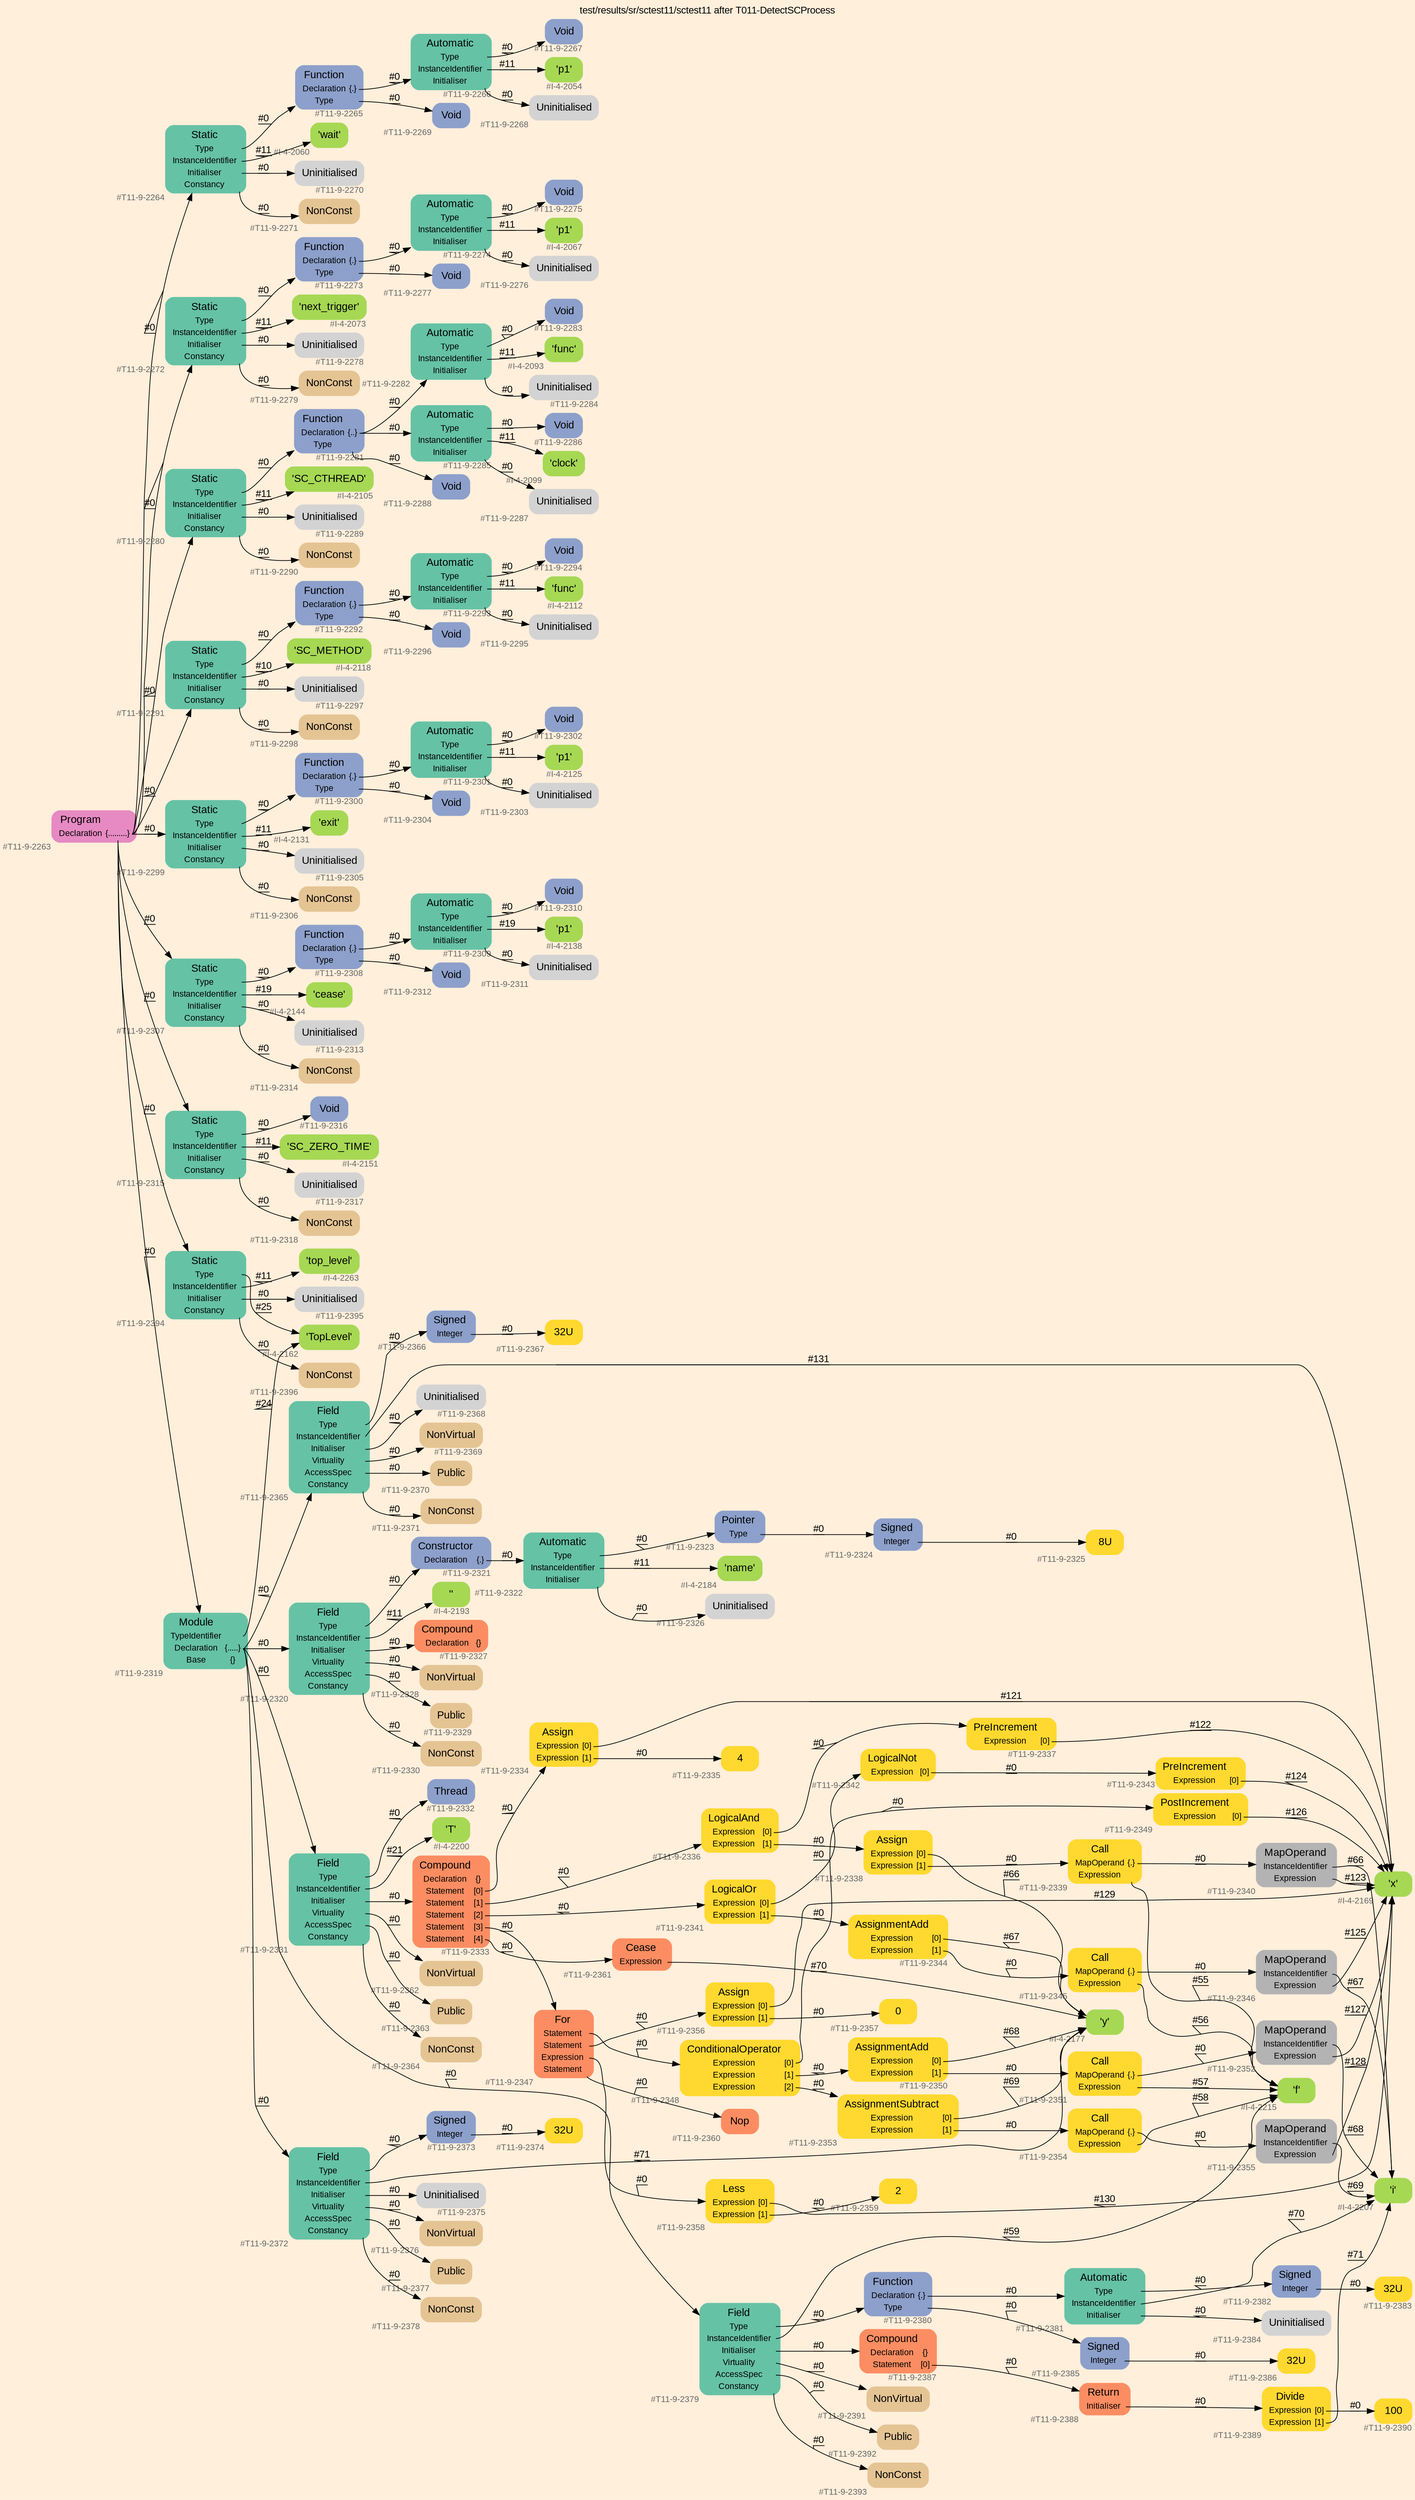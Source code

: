 digraph "test/results/sr/sctest11/sctest11 after T011-DetectSCProcess" {
label = "test/results/sr/sctest11/sctest11 after T011-DetectSCProcess"
labelloc = t
graph [
    rankdir = "LR"
    ranksep = 0.3
    bgcolor = antiquewhite1
    color = black
    fontcolor = black
    fontname = "Arial"
];
node [
    fontname = "Arial"
];
edge [
    fontname = "Arial"
];

// -------------------- node figure --------------------
// -------- block #T11-9-2263 ----------
"#T11-9-2263" [
    fillcolor = "/set28/4"
    xlabel = "#T11-9-2263"
    fontsize = "12"
    fontcolor = grey40
    shape = "plaintext"
    label = <<TABLE BORDER="0" CELLBORDER="0" CELLSPACING="0">
     <TR><TD><FONT COLOR="black" POINT-SIZE="15">Program</FONT></TD></TR>
     <TR><TD><FONT COLOR="black" POINT-SIZE="12">Declaration</FONT></TD><TD PORT="port0"><FONT COLOR="black" POINT-SIZE="12">{.........}</FONT></TD></TR>
    </TABLE>>
    style = "rounded,filled"
];

// -------- block #T11-9-2264 ----------
"#T11-9-2264" [
    fillcolor = "/set28/1"
    xlabel = "#T11-9-2264"
    fontsize = "12"
    fontcolor = grey40
    shape = "plaintext"
    label = <<TABLE BORDER="0" CELLBORDER="0" CELLSPACING="0">
     <TR><TD><FONT COLOR="black" POINT-SIZE="15">Static</FONT></TD></TR>
     <TR><TD><FONT COLOR="black" POINT-SIZE="12">Type</FONT></TD><TD PORT="port0"></TD></TR>
     <TR><TD><FONT COLOR="black" POINT-SIZE="12">InstanceIdentifier</FONT></TD><TD PORT="port1"></TD></TR>
     <TR><TD><FONT COLOR="black" POINT-SIZE="12">Initialiser</FONT></TD><TD PORT="port2"></TD></TR>
     <TR><TD><FONT COLOR="black" POINT-SIZE="12">Constancy</FONT></TD><TD PORT="port3"></TD></TR>
    </TABLE>>
    style = "rounded,filled"
];

// -------- block #T11-9-2265 ----------
"#T11-9-2265" [
    fillcolor = "/set28/3"
    xlabel = "#T11-9-2265"
    fontsize = "12"
    fontcolor = grey40
    shape = "plaintext"
    label = <<TABLE BORDER="0" CELLBORDER="0" CELLSPACING="0">
     <TR><TD><FONT COLOR="black" POINT-SIZE="15">Function</FONT></TD></TR>
     <TR><TD><FONT COLOR="black" POINT-SIZE="12">Declaration</FONT></TD><TD PORT="port0"><FONT COLOR="black" POINT-SIZE="12">{.}</FONT></TD></TR>
     <TR><TD><FONT COLOR="black" POINT-SIZE="12">Type</FONT></TD><TD PORT="port1"></TD></TR>
    </TABLE>>
    style = "rounded,filled"
];

// -------- block #T11-9-2266 ----------
"#T11-9-2266" [
    fillcolor = "/set28/1"
    xlabel = "#T11-9-2266"
    fontsize = "12"
    fontcolor = grey40
    shape = "plaintext"
    label = <<TABLE BORDER="0" CELLBORDER="0" CELLSPACING="0">
     <TR><TD><FONT COLOR="black" POINT-SIZE="15">Automatic</FONT></TD></TR>
     <TR><TD><FONT COLOR="black" POINT-SIZE="12">Type</FONT></TD><TD PORT="port0"></TD></TR>
     <TR><TD><FONT COLOR="black" POINT-SIZE="12">InstanceIdentifier</FONT></TD><TD PORT="port1"></TD></TR>
     <TR><TD><FONT COLOR="black" POINT-SIZE="12">Initialiser</FONT></TD><TD PORT="port2"></TD></TR>
    </TABLE>>
    style = "rounded,filled"
];

// -------- block #T11-9-2267 ----------
"#T11-9-2267" [
    fillcolor = "/set28/3"
    xlabel = "#T11-9-2267"
    fontsize = "12"
    fontcolor = grey40
    shape = "plaintext"
    label = <<TABLE BORDER="0" CELLBORDER="0" CELLSPACING="0">
     <TR><TD><FONT COLOR="black" POINT-SIZE="15">Void</FONT></TD></TR>
    </TABLE>>
    style = "rounded,filled"
];

// -------- block #I-4-2054 ----------
"#I-4-2054" [
    fillcolor = "/set28/5"
    xlabel = "#I-4-2054"
    fontsize = "12"
    fontcolor = grey40
    shape = "plaintext"
    label = <<TABLE BORDER="0" CELLBORDER="0" CELLSPACING="0">
     <TR><TD><FONT COLOR="black" POINT-SIZE="15">'p1'</FONT></TD></TR>
    </TABLE>>
    style = "rounded,filled"
];

// -------- block #T11-9-2268 ----------
"#T11-9-2268" [
    xlabel = "#T11-9-2268"
    fontsize = "12"
    fontcolor = grey40
    shape = "plaintext"
    label = <<TABLE BORDER="0" CELLBORDER="0" CELLSPACING="0">
     <TR><TD><FONT COLOR="black" POINT-SIZE="15">Uninitialised</FONT></TD></TR>
    </TABLE>>
    style = "rounded,filled"
];

// -------- block #T11-9-2269 ----------
"#T11-9-2269" [
    fillcolor = "/set28/3"
    xlabel = "#T11-9-2269"
    fontsize = "12"
    fontcolor = grey40
    shape = "plaintext"
    label = <<TABLE BORDER="0" CELLBORDER="0" CELLSPACING="0">
     <TR><TD><FONT COLOR="black" POINT-SIZE="15">Void</FONT></TD></TR>
    </TABLE>>
    style = "rounded,filled"
];

// -------- block #I-4-2060 ----------
"#I-4-2060" [
    fillcolor = "/set28/5"
    xlabel = "#I-4-2060"
    fontsize = "12"
    fontcolor = grey40
    shape = "plaintext"
    label = <<TABLE BORDER="0" CELLBORDER="0" CELLSPACING="0">
     <TR><TD><FONT COLOR="black" POINT-SIZE="15">'wait'</FONT></TD></TR>
    </TABLE>>
    style = "rounded,filled"
];

// -------- block #T11-9-2270 ----------
"#T11-9-2270" [
    xlabel = "#T11-9-2270"
    fontsize = "12"
    fontcolor = grey40
    shape = "plaintext"
    label = <<TABLE BORDER="0" CELLBORDER="0" CELLSPACING="0">
     <TR><TD><FONT COLOR="black" POINT-SIZE="15">Uninitialised</FONT></TD></TR>
    </TABLE>>
    style = "rounded,filled"
];

// -------- block #T11-9-2271 ----------
"#T11-9-2271" [
    fillcolor = "/set28/7"
    xlabel = "#T11-9-2271"
    fontsize = "12"
    fontcolor = grey40
    shape = "plaintext"
    label = <<TABLE BORDER="0" CELLBORDER="0" CELLSPACING="0">
     <TR><TD><FONT COLOR="black" POINT-SIZE="15">NonConst</FONT></TD></TR>
    </TABLE>>
    style = "rounded,filled"
];

// -------- block #T11-9-2272 ----------
"#T11-9-2272" [
    fillcolor = "/set28/1"
    xlabel = "#T11-9-2272"
    fontsize = "12"
    fontcolor = grey40
    shape = "plaintext"
    label = <<TABLE BORDER="0" CELLBORDER="0" CELLSPACING="0">
     <TR><TD><FONT COLOR="black" POINT-SIZE="15">Static</FONT></TD></TR>
     <TR><TD><FONT COLOR="black" POINT-SIZE="12">Type</FONT></TD><TD PORT="port0"></TD></TR>
     <TR><TD><FONT COLOR="black" POINT-SIZE="12">InstanceIdentifier</FONT></TD><TD PORT="port1"></TD></TR>
     <TR><TD><FONT COLOR="black" POINT-SIZE="12">Initialiser</FONT></TD><TD PORT="port2"></TD></TR>
     <TR><TD><FONT COLOR="black" POINT-SIZE="12">Constancy</FONT></TD><TD PORT="port3"></TD></TR>
    </TABLE>>
    style = "rounded,filled"
];

// -------- block #T11-9-2273 ----------
"#T11-9-2273" [
    fillcolor = "/set28/3"
    xlabel = "#T11-9-2273"
    fontsize = "12"
    fontcolor = grey40
    shape = "plaintext"
    label = <<TABLE BORDER="0" CELLBORDER="0" CELLSPACING="0">
     <TR><TD><FONT COLOR="black" POINT-SIZE="15">Function</FONT></TD></TR>
     <TR><TD><FONT COLOR="black" POINT-SIZE="12">Declaration</FONT></TD><TD PORT="port0"><FONT COLOR="black" POINT-SIZE="12">{.}</FONT></TD></TR>
     <TR><TD><FONT COLOR="black" POINT-SIZE="12">Type</FONT></TD><TD PORT="port1"></TD></TR>
    </TABLE>>
    style = "rounded,filled"
];

// -------- block #T11-9-2274 ----------
"#T11-9-2274" [
    fillcolor = "/set28/1"
    xlabel = "#T11-9-2274"
    fontsize = "12"
    fontcolor = grey40
    shape = "plaintext"
    label = <<TABLE BORDER="0" CELLBORDER="0" CELLSPACING="0">
     <TR><TD><FONT COLOR="black" POINT-SIZE="15">Automatic</FONT></TD></TR>
     <TR><TD><FONT COLOR="black" POINT-SIZE="12">Type</FONT></TD><TD PORT="port0"></TD></TR>
     <TR><TD><FONT COLOR="black" POINT-SIZE="12">InstanceIdentifier</FONT></TD><TD PORT="port1"></TD></TR>
     <TR><TD><FONT COLOR="black" POINT-SIZE="12">Initialiser</FONT></TD><TD PORT="port2"></TD></TR>
    </TABLE>>
    style = "rounded,filled"
];

// -------- block #T11-9-2275 ----------
"#T11-9-2275" [
    fillcolor = "/set28/3"
    xlabel = "#T11-9-2275"
    fontsize = "12"
    fontcolor = grey40
    shape = "plaintext"
    label = <<TABLE BORDER="0" CELLBORDER="0" CELLSPACING="0">
     <TR><TD><FONT COLOR="black" POINT-SIZE="15">Void</FONT></TD></TR>
    </TABLE>>
    style = "rounded,filled"
];

// -------- block #I-4-2067 ----------
"#I-4-2067" [
    fillcolor = "/set28/5"
    xlabel = "#I-4-2067"
    fontsize = "12"
    fontcolor = grey40
    shape = "plaintext"
    label = <<TABLE BORDER="0" CELLBORDER="0" CELLSPACING="0">
     <TR><TD><FONT COLOR="black" POINT-SIZE="15">'p1'</FONT></TD></TR>
    </TABLE>>
    style = "rounded,filled"
];

// -------- block #T11-9-2276 ----------
"#T11-9-2276" [
    xlabel = "#T11-9-2276"
    fontsize = "12"
    fontcolor = grey40
    shape = "plaintext"
    label = <<TABLE BORDER="0" CELLBORDER="0" CELLSPACING="0">
     <TR><TD><FONT COLOR="black" POINT-SIZE="15">Uninitialised</FONT></TD></TR>
    </TABLE>>
    style = "rounded,filled"
];

// -------- block #T11-9-2277 ----------
"#T11-9-2277" [
    fillcolor = "/set28/3"
    xlabel = "#T11-9-2277"
    fontsize = "12"
    fontcolor = grey40
    shape = "plaintext"
    label = <<TABLE BORDER="0" CELLBORDER="0" CELLSPACING="0">
     <TR><TD><FONT COLOR="black" POINT-SIZE="15">Void</FONT></TD></TR>
    </TABLE>>
    style = "rounded,filled"
];

// -------- block #I-4-2073 ----------
"#I-4-2073" [
    fillcolor = "/set28/5"
    xlabel = "#I-4-2073"
    fontsize = "12"
    fontcolor = grey40
    shape = "plaintext"
    label = <<TABLE BORDER="0" CELLBORDER="0" CELLSPACING="0">
     <TR><TD><FONT COLOR="black" POINT-SIZE="15">'next_trigger'</FONT></TD></TR>
    </TABLE>>
    style = "rounded,filled"
];

// -------- block #T11-9-2278 ----------
"#T11-9-2278" [
    xlabel = "#T11-9-2278"
    fontsize = "12"
    fontcolor = grey40
    shape = "plaintext"
    label = <<TABLE BORDER="0" CELLBORDER="0" CELLSPACING="0">
     <TR><TD><FONT COLOR="black" POINT-SIZE="15">Uninitialised</FONT></TD></TR>
    </TABLE>>
    style = "rounded,filled"
];

// -------- block #T11-9-2279 ----------
"#T11-9-2279" [
    fillcolor = "/set28/7"
    xlabel = "#T11-9-2279"
    fontsize = "12"
    fontcolor = grey40
    shape = "plaintext"
    label = <<TABLE BORDER="0" CELLBORDER="0" CELLSPACING="0">
     <TR><TD><FONT COLOR="black" POINT-SIZE="15">NonConst</FONT></TD></TR>
    </TABLE>>
    style = "rounded,filled"
];

// -------- block #T11-9-2280 ----------
"#T11-9-2280" [
    fillcolor = "/set28/1"
    xlabel = "#T11-9-2280"
    fontsize = "12"
    fontcolor = grey40
    shape = "plaintext"
    label = <<TABLE BORDER="0" CELLBORDER="0" CELLSPACING="0">
     <TR><TD><FONT COLOR="black" POINT-SIZE="15">Static</FONT></TD></TR>
     <TR><TD><FONT COLOR="black" POINT-SIZE="12">Type</FONT></TD><TD PORT="port0"></TD></TR>
     <TR><TD><FONT COLOR="black" POINT-SIZE="12">InstanceIdentifier</FONT></TD><TD PORT="port1"></TD></TR>
     <TR><TD><FONT COLOR="black" POINT-SIZE="12">Initialiser</FONT></TD><TD PORT="port2"></TD></TR>
     <TR><TD><FONT COLOR="black" POINT-SIZE="12">Constancy</FONT></TD><TD PORT="port3"></TD></TR>
    </TABLE>>
    style = "rounded,filled"
];

// -------- block #T11-9-2281 ----------
"#T11-9-2281" [
    fillcolor = "/set28/3"
    xlabel = "#T11-9-2281"
    fontsize = "12"
    fontcolor = grey40
    shape = "plaintext"
    label = <<TABLE BORDER="0" CELLBORDER="0" CELLSPACING="0">
     <TR><TD><FONT COLOR="black" POINT-SIZE="15">Function</FONT></TD></TR>
     <TR><TD><FONT COLOR="black" POINT-SIZE="12">Declaration</FONT></TD><TD PORT="port0"><FONT COLOR="black" POINT-SIZE="12">{..}</FONT></TD></TR>
     <TR><TD><FONT COLOR="black" POINT-SIZE="12">Type</FONT></TD><TD PORT="port1"></TD></TR>
    </TABLE>>
    style = "rounded,filled"
];

// -------- block #T11-9-2282 ----------
"#T11-9-2282" [
    fillcolor = "/set28/1"
    xlabel = "#T11-9-2282"
    fontsize = "12"
    fontcolor = grey40
    shape = "plaintext"
    label = <<TABLE BORDER="0" CELLBORDER="0" CELLSPACING="0">
     <TR><TD><FONT COLOR="black" POINT-SIZE="15">Automatic</FONT></TD></TR>
     <TR><TD><FONT COLOR="black" POINT-SIZE="12">Type</FONT></TD><TD PORT="port0"></TD></TR>
     <TR><TD><FONT COLOR="black" POINT-SIZE="12">InstanceIdentifier</FONT></TD><TD PORT="port1"></TD></TR>
     <TR><TD><FONT COLOR="black" POINT-SIZE="12">Initialiser</FONT></TD><TD PORT="port2"></TD></TR>
    </TABLE>>
    style = "rounded,filled"
];

// -------- block #T11-9-2283 ----------
"#T11-9-2283" [
    fillcolor = "/set28/3"
    xlabel = "#T11-9-2283"
    fontsize = "12"
    fontcolor = grey40
    shape = "plaintext"
    label = <<TABLE BORDER="0" CELLBORDER="0" CELLSPACING="0">
     <TR><TD><FONT COLOR="black" POINT-SIZE="15">Void</FONT></TD></TR>
    </TABLE>>
    style = "rounded,filled"
];

// -------- block #I-4-2093 ----------
"#I-4-2093" [
    fillcolor = "/set28/5"
    xlabel = "#I-4-2093"
    fontsize = "12"
    fontcolor = grey40
    shape = "plaintext"
    label = <<TABLE BORDER="0" CELLBORDER="0" CELLSPACING="0">
     <TR><TD><FONT COLOR="black" POINT-SIZE="15">'func'</FONT></TD></TR>
    </TABLE>>
    style = "rounded,filled"
];

// -------- block #T11-9-2284 ----------
"#T11-9-2284" [
    xlabel = "#T11-9-2284"
    fontsize = "12"
    fontcolor = grey40
    shape = "plaintext"
    label = <<TABLE BORDER="0" CELLBORDER="0" CELLSPACING="0">
     <TR><TD><FONT COLOR="black" POINT-SIZE="15">Uninitialised</FONT></TD></TR>
    </TABLE>>
    style = "rounded,filled"
];

// -------- block #T11-9-2285 ----------
"#T11-9-2285" [
    fillcolor = "/set28/1"
    xlabel = "#T11-9-2285"
    fontsize = "12"
    fontcolor = grey40
    shape = "plaintext"
    label = <<TABLE BORDER="0" CELLBORDER="0" CELLSPACING="0">
     <TR><TD><FONT COLOR="black" POINT-SIZE="15">Automatic</FONT></TD></TR>
     <TR><TD><FONT COLOR="black" POINT-SIZE="12">Type</FONT></TD><TD PORT="port0"></TD></TR>
     <TR><TD><FONT COLOR="black" POINT-SIZE="12">InstanceIdentifier</FONT></TD><TD PORT="port1"></TD></TR>
     <TR><TD><FONT COLOR="black" POINT-SIZE="12">Initialiser</FONT></TD><TD PORT="port2"></TD></TR>
    </TABLE>>
    style = "rounded,filled"
];

// -------- block #T11-9-2286 ----------
"#T11-9-2286" [
    fillcolor = "/set28/3"
    xlabel = "#T11-9-2286"
    fontsize = "12"
    fontcolor = grey40
    shape = "plaintext"
    label = <<TABLE BORDER="0" CELLBORDER="0" CELLSPACING="0">
     <TR><TD><FONT COLOR="black" POINT-SIZE="15">Void</FONT></TD></TR>
    </TABLE>>
    style = "rounded,filled"
];

// -------- block #I-4-2099 ----------
"#I-4-2099" [
    fillcolor = "/set28/5"
    xlabel = "#I-4-2099"
    fontsize = "12"
    fontcolor = grey40
    shape = "plaintext"
    label = <<TABLE BORDER="0" CELLBORDER="0" CELLSPACING="0">
     <TR><TD><FONT COLOR="black" POINT-SIZE="15">'clock'</FONT></TD></TR>
    </TABLE>>
    style = "rounded,filled"
];

// -------- block #T11-9-2287 ----------
"#T11-9-2287" [
    xlabel = "#T11-9-2287"
    fontsize = "12"
    fontcolor = grey40
    shape = "plaintext"
    label = <<TABLE BORDER="0" CELLBORDER="0" CELLSPACING="0">
     <TR><TD><FONT COLOR="black" POINT-SIZE="15">Uninitialised</FONT></TD></TR>
    </TABLE>>
    style = "rounded,filled"
];

// -------- block #T11-9-2288 ----------
"#T11-9-2288" [
    fillcolor = "/set28/3"
    xlabel = "#T11-9-2288"
    fontsize = "12"
    fontcolor = grey40
    shape = "plaintext"
    label = <<TABLE BORDER="0" CELLBORDER="0" CELLSPACING="0">
     <TR><TD><FONT COLOR="black" POINT-SIZE="15">Void</FONT></TD></TR>
    </TABLE>>
    style = "rounded,filled"
];

// -------- block #I-4-2105 ----------
"#I-4-2105" [
    fillcolor = "/set28/5"
    xlabel = "#I-4-2105"
    fontsize = "12"
    fontcolor = grey40
    shape = "plaintext"
    label = <<TABLE BORDER="0" CELLBORDER="0" CELLSPACING="0">
     <TR><TD><FONT COLOR="black" POINT-SIZE="15">'SC_CTHREAD'</FONT></TD></TR>
    </TABLE>>
    style = "rounded,filled"
];

// -------- block #T11-9-2289 ----------
"#T11-9-2289" [
    xlabel = "#T11-9-2289"
    fontsize = "12"
    fontcolor = grey40
    shape = "plaintext"
    label = <<TABLE BORDER="0" CELLBORDER="0" CELLSPACING="0">
     <TR><TD><FONT COLOR="black" POINT-SIZE="15">Uninitialised</FONT></TD></TR>
    </TABLE>>
    style = "rounded,filled"
];

// -------- block #T11-9-2290 ----------
"#T11-9-2290" [
    fillcolor = "/set28/7"
    xlabel = "#T11-9-2290"
    fontsize = "12"
    fontcolor = grey40
    shape = "plaintext"
    label = <<TABLE BORDER="0" CELLBORDER="0" CELLSPACING="0">
     <TR><TD><FONT COLOR="black" POINT-SIZE="15">NonConst</FONT></TD></TR>
    </TABLE>>
    style = "rounded,filled"
];

// -------- block #T11-9-2291 ----------
"#T11-9-2291" [
    fillcolor = "/set28/1"
    xlabel = "#T11-9-2291"
    fontsize = "12"
    fontcolor = grey40
    shape = "plaintext"
    label = <<TABLE BORDER="0" CELLBORDER="0" CELLSPACING="0">
     <TR><TD><FONT COLOR="black" POINT-SIZE="15">Static</FONT></TD></TR>
     <TR><TD><FONT COLOR="black" POINT-SIZE="12">Type</FONT></TD><TD PORT="port0"></TD></TR>
     <TR><TD><FONT COLOR="black" POINT-SIZE="12">InstanceIdentifier</FONT></TD><TD PORT="port1"></TD></TR>
     <TR><TD><FONT COLOR="black" POINT-SIZE="12">Initialiser</FONT></TD><TD PORT="port2"></TD></TR>
     <TR><TD><FONT COLOR="black" POINT-SIZE="12">Constancy</FONT></TD><TD PORT="port3"></TD></TR>
    </TABLE>>
    style = "rounded,filled"
];

// -------- block #T11-9-2292 ----------
"#T11-9-2292" [
    fillcolor = "/set28/3"
    xlabel = "#T11-9-2292"
    fontsize = "12"
    fontcolor = grey40
    shape = "plaintext"
    label = <<TABLE BORDER="0" CELLBORDER="0" CELLSPACING="0">
     <TR><TD><FONT COLOR="black" POINT-SIZE="15">Function</FONT></TD></TR>
     <TR><TD><FONT COLOR="black" POINT-SIZE="12">Declaration</FONT></TD><TD PORT="port0"><FONT COLOR="black" POINT-SIZE="12">{.}</FONT></TD></TR>
     <TR><TD><FONT COLOR="black" POINT-SIZE="12">Type</FONT></TD><TD PORT="port1"></TD></TR>
    </TABLE>>
    style = "rounded,filled"
];

// -------- block #T11-9-2293 ----------
"#T11-9-2293" [
    fillcolor = "/set28/1"
    xlabel = "#T11-9-2293"
    fontsize = "12"
    fontcolor = grey40
    shape = "plaintext"
    label = <<TABLE BORDER="0" CELLBORDER="0" CELLSPACING="0">
     <TR><TD><FONT COLOR="black" POINT-SIZE="15">Automatic</FONT></TD></TR>
     <TR><TD><FONT COLOR="black" POINT-SIZE="12">Type</FONT></TD><TD PORT="port0"></TD></TR>
     <TR><TD><FONT COLOR="black" POINT-SIZE="12">InstanceIdentifier</FONT></TD><TD PORT="port1"></TD></TR>
     <TR><TD><FONT COLOR="black" POINT-SIZE="12">Initialiser</FONT></TD><TD PORT="port2"></TD></TR>
    </TABLE>>
    style = "rounded,filled"
];

// -------- block #T11-9-2294 ----------
"#T11-9-2294" [
    fillcolor = "/set28/3"
    xlabel = "#T11-9-2294"
    fontsize = "12"
    fontcolor = grey40
    shape = "plaintext"
    label = <<TABLE BORDER="0" CELLBORDER="0" CELLSPACING="0">
     <TR><TD><FONT COLOR="black" POINT-SIZE="15">Void</FONT></TD></TR>
    </TABLE>>
    style = "rounded,filled"
];

// -------- block #I-4-2112 ----------
"#I-4-2112" [
    fillcolor = "/set28/5"
    xlabel = "#I-4-2112"
    fontsize = "12"
    fontcolor = grey40
    shape = "plaintext"
    label = <<TABLE BORDER="0" CELLBORDER="0" CELLSPACING="0">
     <TR><TD><FONT COLOR="black" POINT-SIZE="15">'func'</FONT></TD></TR>
    </TABLE>>
    style = "rounded,filled"
];

// -------- block #T11-9-2295 ----------
"#T11-9-2295" [
    xlabel = "#T11-9-2295"
    fontsize = "12"
    fontcolor = grey40
    shape = "plaintext"
    label = <<TABLE BORDER="0" CELLBORDER="0" CELLSPACING="0">
     <TR><TD><FONT COLOR="black" POINT-SIZE="15">Uninitialised</FONT></TD></TR>
    </TABLE>>
    style = "rounded,filled"
];

// -------- block #T11-9-2296 ----------
"#T11-9-2296" [
    fillcolor = "/set28/3"
    xlabel = "#T11-9-2296"
    fontsize = "12"
    fontcolor = grey40
    shape = "plaintext"
    label = <<TABLE BORDER="0" CELLBORDER="0" CELLSPACING="0">
     <TR><TD><FONT COLOR="black" POINT-SIZE="15">Void</FONT></TD></TR>
    </TABLE>>
    style = "rounded,filled"
];

// -------- block #I-4-2118 ----------
"#I-4-2118" [
    fillcolor = "/set28/5"
    xlabel = "#I-4-2118"
    fontsize = "12"
    fontcolor = grey40
    shape = "plaintext"
    label = <<TABLE BORDER="0" CELLBORDER="0" CELLSPACING="0">
     <TR><TD><FONT COLOR="black" POINT-SIZE="15">'SC_METHOD'</FONT></TD></TR>
    </TABLE>>
    style = "rounded,filled"
];

// -------- block #T11-9-2297 ----------
"#T11-9-2297" [
    xlabel = "#T11-9-2297"
    fontsize = "12"
    fontcolor = grey40
    shape = "plaintext"
    label = <<TABLE BORDER="0" CELLBORDER="0" CELLSPACING="0">
     <TR><TD><FONT COLOR="black" POINT-SIZE="15">Uninitialised</FONT></TD></TR>
    </TABLE>>
    style = "rounded,filled"
];

// -------- block #T11-9-2298 ----------
"#T11-9-2298" [
    fillcolor = "/set28/7"
    xlabel = "#T11-9-2298"
    fontsize = "12"
    fontcolor = grey40
    shape = "plaintext"
    label = <<TABLE BORDER="0" CELLBORDER="0" CELLSPACING="0">
     <TR><TD><FONT COLOR="black" POINT-SIZE="15">NonConst</FONT></TD></TR>
    </TABLE>>
    style = "rounded,filled"
];

// -------- block #T11-9-2299 ----------
"#T11-9-2299" [
    fillcolor = "/set28/1"
    xlabel = "#T11-9-2299"
    fontsize = "12"
    fontcolor = grey40
    shape = "plaintext"
    label = <<TABLE BORDER="0" CELLBORDER="0" CELLSPACING="0">
     <TR><TD><FONT COLOR="black" POINT-SIZE="15">Static</FONT></TD></TR>
     <TR><TD><FONT COLOR="black" POINT-SIZE="12">Type</FONT></TD><TD PORT="port0"></TD></TR>
     <TR><TD><FONT COLOR="black" POINT-SIZE="12">InstanceIdentifier</FONT></TD><TD PORT="port1"></TD></TR>
     <TR><TD><FONT COLOR="black" POINT-SIZE="12">Initialiser</FONT></TD><TD PORT="port2"></TD></TR>
     <TR><TD><FONT COLOR="black" POINT-SIZE="12">Constancy</FONT></TD><TD PORT="port3"></TD></TR>
    </TABLE>>
    style = "rounded,filled"
];

// -------- block #T11-9-2300 ----------
"#T11-9-2300" [
    fillcolor = "/set28/3"
    xlabel = "#T11-9-2300"
    fontsize = "12"
    fontcolor = grey40
    shape = "plaintext"
    label = <<TABLE BORDER="0" CELLBORDER="0" CELLSPACING="0">
     <TR><TD><FONT COLOR="black" POINT-SIZE="15">Function</FONT></TD></TR>
     <TR><TD><FONT COLOR="black" POINT-SIZE="12">Declaration</FONT></TD><TD PORT="port0"><FONT COLOR="black" POINT-SIZE="12">{.}</FONT></TD></TR>
     <TR><TD><FONT COLOR="black" POINT-SIZE="12">Type</FONT></TD><TD PORT="port1"></TD></TR>
    </TABLE>>
    style = "rounded,filled"
];

// -------- block #T11-9-2301 ----------
"#T11-9-2301" [
    fillcolor = "/set28/1"
    xlabel = "#T11-9-2301"
    fontsize = "12"
    fontcolor = grey40
    shape = "plaintext"
    label = <<TABLE BORDER="0" CELLBORDER="0" CELLSPACING="0">
     <TR><TD><FONT COLOR="black" POINT-SIZE="15">Automatic</FONT></TD></TR>
     <TR><TD><FONT COLOR="black" POINT-SIZE="12">Type</FONT></TD><TD PORT="port0"></TD></TR>
     <TR><TD><FONT COLOR="black" POINT-SIZE="12">InstanceIdentifier</FONT></TD><TD PORT="port1"></TD></TR>
     <TR><TD><FONT COLOR="black" POINT-SIZE="12">Initialiser</FONT></TD><TD PORT="port2"></TD></TR>
    </TABLE>>
    style = "rounded,filled"
];

// -------- block #T11-9-2302 ----------
"#T11-9-2302" [
    fillcolor = "/set28/3"
    xlabel = "#T11-9-2302"
    fontsize = "12"
    fontcolor = grey40
    shape = "plaintext"
    label = <<TABLE BORDER="0" CELLBORDER="0" CELLSPACING="0">
     <TR><TD><FONT COLOR="black" POINT-SIZE="15">Void</FONT></TD></TR>
    </TABLE>>
    style = "rounded,filled"
];

// -------- block #I-4-2125 ----------
"#I-4-2125" [
    fillcolor = "/set28/5"
    xlabel = "#I-4-2125"
    fontsize = "12"
    fontcolor = grey40
    shape = "plaintext"
    label = <<TABLE BORDER="0" CELLBORDER="0" CELLSPACING="0">
     <TR><TD><FONT COLOR="black" POINT-SIZE="15">'p1'</FONT></TD></TR>
    </TABLE>>
    style = "rounded,filled"
];

// -------- block #T11-9-2303 ----------
"#T11-9-2303" [
    xlabel = "#T11-9-2303"
    fontsize = "12"
    fontcolor = grey40
    shape = "plaintext"
    label = <<TABLE BORDER="0" CELLBORDER="0" CELLSPACING="0">
     <TR><TD><FONT COLOR="black" POINT-SIZE="15">Uninitialised</FONT></TD></TR>
    </TABLE>>
    style = "rounded,filled"
];

// -------- block #T11-9-2304 ----------
"#T11-9-2304" [
    fillcolor = "/set28/3"
    xlabel = "#T11-9-2304"
    fontsize = "12"
    fontcolor = grey40
    shape = "plaintext"
    label = <<TABLE BORDER="0" CELLBORDER="0" CELLSPACING="0">
     <TR><TD><FONT COLOR="black" POINT-SIZE="15">Void</FONT></TD></TR>
    </TABLE>>
    style = "rounded,filled"
];

// -------- block #I-4-2131 ----------
"#I-4-2131" [
    fillcolor = "/set28/5"
    xlabel = "#I-4-2131"
    fontsize = "12"
    fontcolor = grey40
    shape = "plaintext"
    label = <<TABLE BORDER="0" CELLBORDER="0" CELLSPACING="0">
     <TR><TD><FONT COLOR="black" POINT-SIZE="15">'exit'</FONT></TD></TR>
    </TABLE>>
    style = "rounded,filled"
];

// -------- block #T11-9-2305 ----------
"#T11-9-2305" [
    xlabel = "#T11-9-2305"
    fontsize = "12"
    fontcolor = grey40
    shape = "plaintext"
    label = <<TABLE BORDER="0" CELLBORDER="0" CELLSPACING="0">
     <TR><TD><FONT COLOR="black" POINT-SIZE="15">Uninitialised</FONT></TD></TR>
    </TABLE>>
    style = "rounded,filled"
];

// -------- block #T11-9-2306 ----------
"#T11-9-2306" [
    fillcolor = "/set28/7"
    xlabel = "#T11-9-2306"
    fontsize = "12"
    fontcolor = grey40
    shape = "plaintext"
    label = <<TABLE BORDER="0" CELLBORDER="0" CELLSPACING="0">
     <TR><TD><FONT COLOR="black" POINT-SIZE="15">NonConst</FONT></TD></TR>
    </TABLE>>
    style = "rounded,filled"
];

// -------- block #T11-9-2307 ----------
"#T11-9-2307" [
    fillcolor = "/set28/1"
    xlabel = "#T11-9-2307"
    fontsize = "12"
    fontcolor = grey40
    shape = "plaintext"
    label = <<TABLE BORDER="0" CELLBORDER="0" CELLSPACING="0">
     <TR><TD><FONT COLOR="black" POINT-SIZE="15">Static</FONT></TD></TR>
     <TR><TD><FONT COLOR="black" POINT-SIZE="12">Type</FONT></TD><TD PORT="port0"></TD></TR>
     <TR><TD><FONT COLOR="black" POINT-SIZE="12">InstanceIdentifier</FONT></TD><TD PORT="port1"></TD></TR>
     <TR><TD><FONT COLOR="black" POINT-SIZE="12">Initialiser</FONT></TD><TD PORT="port2"></TD></TR>
     <TR><TD><FONT COLOR="black" POINT-SIZE="12">Constancy</FONT></TD><TD PORT="port3"></TD></TR>
    </TABLE>>
    style = "rounded,filled"
];

// -------- block #T11-9-2308 ----------
"#T11-9-2308" [
    fillcolor = "/set28/3"
    xlabel = "#T11-9-2308"
    fontsize = "12"
    fontcolor = grey40
    shape = "plaintext"
    label = <<TABLE BORDER="0" CELLBORDER="0" CELLSPACING="0">
     <TR><TD><FONT COLOR="black" POINT-SIZE="15">Function</FONT></TD></TR>
     <TR><TD><FONT COLOR="black" POINT-SIZE="12">Declaration</FONT></TD><TD PORT="port0"><FONT COLOR="black" POINT-SIZE="12">{.}</FONT></TD></TR>
     <TR><TD><FONT COLOR="black" POINT-SIZE="12">Type</FONT></TD><TD PORT="port1"></TD></TR>
    </TABLE>>
    style = "rounded,filled"
];

// -------- block #T11-9-2309 ----------
"#T11-9-2309" [
    fillcolor = "/set28/1"
    xlabel = "#T11-9-2309"
    fontsize = "12"
    fontcolor = grey40
    shape = "plaintext"
    label = <<TABLE BORDER="0" CELLBORDER="0" CELLSPACING="0">
     <TR><TD><FONT COLOR="black" POINT-SIZE="15">Automatic</FONT></TD></TR>
     <TR><TD><FONT COLOR="black" POINT-SIZE="12">Type</FONT></TD><TD PORT="port0"></TD></TR>
     <TR><TD><FONT COLOR="black" POINT-SIZE="12">InstanceIdentifier</FONT></TD><TD PORT="port1"></TD></TR>
     <TR><TD><FONT COLOR="black" POINT-SIZE="12">Initialiser</FONT></TD><TD PORT="port2"></TD></TR>
    </TABLE>>
    style = "rounded,filled"
];

// -------- block #T11-9-2310 ----------
"#T11-9-2310" [
    fillcolor = "/set28/3"
    xlabel = "#T11-9-2310"
    fontsize = "12"
    fontcolor = grey40
    shape = "plaintext"
    label = <<TABLE BORDER="0" CELLBORDER="0" CELLSPACING="0">
     <TR><TD><FONT COLOR="black" POINT-SIZE="15">Void</FONT></TD></TR>
    </TABLE>>
    style = "rounded,filled"
];

// -------- block #I-4-2138 ----------
"#I-4-2138" [
    fillcolor = "/set28/5"
    xlabel = "#I-4-2138"
    fontsize = "12"
    fontcolor = grey40
    shape = "plaintext"
    label = <<TABLE BORDER="0" CELLBORDER="0" CELLSPACING="0">
     <TR><TD><FONT COLOR="black" POINT-SIZE="15">'p1'</FONT></TD></TR>
    </TABLE>>
    style = "rounded,filled"
];

// -------- block #T11-9-2311 ----------
"#T11-9-2311" [
    xlabel = "#T11-9-2311"
    fontsize = "12"
    fontcolor = grey40
    shape = "plaintext"
    label = <<TABLE BORDER="0" CELLBORDER="0" CELLSPACING="0">
     <TR><TD><FONT COLOR="black" POINT-SIZE="15">Uninitialised</FONT></TD></TR>
    </TABLE>>
    style = "rounded,filled"
];

// -------- block #T11-9-2312 ----------
"#T11-9-2312" [
    fillcolor = "/set28/3"
    xlabel = "#T11-9-2312"
    fontsize = "12"
    fontcolor = grey40
    shape = "plaintext"
    label = <<TABLE BORDER="0" CELLBORDER="0" CELLSPACING="0">
     <TR><TD><FONT COLOR="black" POINT-SIZE="15">Void</FONT></TD></TR>
    </TABLE>>
    style = "rounded,filled"
];

// -------- block #I-4-2144 ----------
"#I-4-2144" [
    fillcolor = "/set28/5"
    xlabel = "#I-4-2144"
    fontsize = "12"
    fontcolor = grey40
    shape = "plaintext"
    label = <<TABLE BORDER="0" CELLBORDER="0" CELLSPACING="0">
     <TR><TD><FONT COLOR="black" POINT-SIZE="15">'cease'</FONT></TD></TR>
    </TABLE>>
    style = "rounded,filled"
];

// -------- block #T11-9-2313 ----------
"#T11-9-2313" [
    xlabel = "#T11-9-2313"
    fontsize = "12"
    fontcolor = grey40
    shape = "plaintext"
    label = <<TABLE BORDER="0" CELLBORDER="0" CELLSPACING="0">
     <TR><TD><FONT COLOR="black" POINT-SIZE="15">Uninitialised</FONT></TD></TR>
    </TABLE>>
    style = "rounded,filled"
];

// -------- block #T11-9-2314 ----------
"#T11-9-2314" [
    fillcolor = "/set28/7"
    xlabel = "#T11-9-2314"
    fontsize = "12"
    fontcolor = grey40
    shape = "plaintext"
    label = <<TABLE BORDER="0" CELLBORDER="0" CELLSPACING="0">
     <TR><TD><FONT COLOR="black" POINT-SIZE="15">NonConst</FONT></TD></TR>
    </TABLE>>
    style = "rounded,filled"
];

// -------- block #T11-9-2315 ----------
"#T11-9-2315" [
    fillcolor = "/set28/1"
    xlabel = "#T11-9-2315"
    fontsize = "12"
    fontcolor = grey40
    shape = "plaintext"
    label = <<TABLE BORDER="0" CELLBORDER="0" CELLSPACING="0">
     <TR><TD><FONT COLOR="black" POINT-SIZE="15">Static</FONT></TD></TR>
     <TR><TD><FONT COLOR="black" POINT-SIZE="12">Type</FONT></TD><TD PORT="port0"></TD></TR>
     <TR><TD><FONT COLOR="black" POINT-SIZE="12">InstanceIdentifier</FONT></TD><TD PORT="port1"></TD></TR>
     <TR><TD><FONT COLOR="black" POINT-SIZE="12">Initialiser</FONT></TD><TD PORT="port2"></TD></TR>
     <TR><TD><FONT COLOR="black" POINT-SIZE="12">Constancy</FONT></TD><TD PORT="port3"></TD></TR>
    </TABLE>>
    style = "rounded,filled"
];

// -------- block #T11-9-2316 ----------
"#T11-9-2316" [
    fillcolor = "/set28/3"
    xlabel = "#T11-9-2316"
    fontsize = "12"
    fontcolor = grey40
    shape = "plaintext"
    label = <<TABLE BORDER="0" CELLBORDER="0" CELLSPACING="0">
     <TR><TD><FONT COLOR="black" POINT-SIZE="15">Void</FONT></TD></TR>
    </TABLE>>
    style = "rounded,filled"
];

// -------- block #I-4-2151 ----------
"#I-4-2151" [
    fillcolor = "/set28/5"
    xlabel = "#I-4-2151"
    fontsize = "12"
    fontcolor = grey40
    shape = "plaintext"
    label = <<TABLE BORDER="0" CELLBORDER="0" CELLSPACING="0">
     <TR><TD><FONT COLOR="black" POINT-SIZE="15">'SC_ZERO_TIME'</FONT></TD></TR>
    </TABLE>>
    style = "rounded,filled"
];

// -------- block #T11-9-2317 ----------
"#T11-9-2317" [
    xlabel = "#T11-9-2317"
    fontsize = "12"
    fontcolor = grey40
    shape = "plaintext"
    label = <<TABLE BORDER="0" CELLBORDER="0" CELLSPACING="0">
     <TR><TD><FONT COLOR="black" POINT-SIZE="15">Uninitialised</FONT></TD></TR>
    </TABLE>>
    style = "rounded,filled"
];

// -------- block #T11-9-2318 ----------
"#T11-9-2318" [
    fillcolor = "/set28/7"
    xlabel = "#T11-9-2318"
    fontsize = "12"
    fontcolor = grey40
    shape = "plaintext"
    label = <<TABLE BORDER="0" CELLBORDER="0" CELLSPACING="0">
     <TR><TD><FONT COLOR="black" POINT-SIZE="15">NonConst</FONT></TD></TR>
    </TABLE>>
    style = "rounded,filled"
];

// -------- block #T11-9-2319 ----------
"#T11-9-2319" [
    fillcolor = "/set28/1"
    xlabel = "#T11-9-2319"
    fontsize = "12"
    fontcolor = grey40
    shape = "plaintext"
    label = <<TABLE BORDER="0" CELLBORDER="0" CELLSPACING="0">
     <TR><TD><FONT COLOR="black" POINT-SIZE="15">Module</FONT></TD></TR>
     <TR><TD><FONT COLOR="black" POINT-SIZE="12">TypeIdentifier</FONT></TD><TD PORT="port0"></TD></TR>
     <TR><TD><FONT COLOR="black" POINT-SIZE="12">Declaration</FONT></TD><TD PORT="port1"><FONT COLOR="black" POINT-SIZE="12">{.....}</FONT></TD></TR>
     <TR><TD><FONT COLOR="black" POINT-SIZE="12">Base</FONT></TD><TD PORT="port2"><FONT COLOR="black" POINT-SIZE="12">{}</FONT></TD></TR>
    </TABLE>>
    style = "rounded,filled"
];

// -------- block #I-4-2162 ----------
"#I-4-2162" [
    fillcolor = "/set28/5"
    xlabel = "#I-4-2162"
    fontsize = "12"
    fontcolor = grey40
    shape = "plaintext"
    label = <<TABLE BORDER="0" CELLBORDER="0" CELLSPACING="0">
     <TR><TD><FONT COLOR="black" POINT-SIZE="15">'TopLevel'</FONT></TD></TR>
    </TABLE>>
    style = "rounded,filled"
];

// -------- block #T11-9-2320 ----------
"#T11-9-2320" [
    fillcolor = "/set28/1"
    xlabel = "#T11-9-2320"
    fontsize = "12"
    fontcolor = grey40
    shape = "plaintext"
    label = <<TABLE BORDER="0" CELLBORDER="0" CELLSPACING="0">
     <TR><TD><FONT COLOR="black" POINT-SIZE="15">Field</FONT></TD></TR>
     <TR><TD><FONT COLOR="black" POINT-SIZE="12">Type</FONT></TD><TD PORT="port0"></TD></TR>
     <TR><TD><FONT COLOR="black" POINT-SIZE="12">InstanceIdentifier</FONT></TD><TD PORT="port1"></TD></TR>
     <TR><TD><FONT COLOR="black" POINT-SIZE="12">Initialiser</FONT></TD><TD PORT="port2"></TD></TR>
     <TR><TD><FONT COLOR="black" POINT-SIZE="12">Virtuality</FONT></TD><TD PORT="port3"></TD></TR>
     <TR><TD><FONT COLOR="black" POINT-SIZE="12">AccessSpec</FONT></TD><TD PORT="port4"></TD></TR>
     <TR><TD><FONT COLOR="black" POINT-SIZE="12">Constancy</FONT></TD><TD PORT="port5"></TD></TR>
    </TABLE>>
    style = "rounded,filled"
];

// -------- block #T11-9-2321 ----------
"#T11-9-2321" [
    fillcolor = "/set28/3"
    xlabel = "#T11-9-2321"
    fontsize = "12"
    fontcolor = grey40
    shape = "plaintext"
    label = <<TABLE BORDER="0" CELLBORDER="0" CELLSPACING="0">
     <TR><TD><FONT COLOR="black" POINT-SIZE="15">Constructor</FONT></TD></TR>
     <TR><TD><FONT COLOR="black" POINT-SIZE="12">Declaration</FONT></TD><TD PORT="port0"><FONT COLOR="black" POINT-SIZE="12">{.}</FONT></TD></TR>
    </TABLE>>
    style = "rounded,filled"
];

// -------- block #T11-9-2322 ----------
"#T11-9-2322" [
    fillcolor = "/set28/1"
    xlabel = "#T11-9-2322"
    fontsize = "12"
    fontcolor = grey40
    shape = "plaintext"
    label = <<TABLE BORDER="0" CELLBORDER="0" CELLSPACING="0">
     <TR><TD><FONT COLOR="black" POINT-SIZE="15">Automatic</FONT></TD></TR>
     <TR><TD><FONT COLOR="black" POINT-SIZE="12">Type</FONT></TD><TD PORT="port0"></TD></TR>
     <TR><TD><FONT COLOR="black" POINT-SIZE="12">InstanceIdentifier</FONT></TD><TD PORT="port1"></TD></TR>
     <TR><TD><FONT COLOR="black" POINT-SIZE="12">Initialiser</FONT></TD><TD PORT="port2"></TD></TR>
    </TABLE>>
    style = "rounded,filled"
];

// -------- block #T11-9-2323 ----------
"#T11-9-2323" [
    fillcolor = "/set28/3"
    xlabel = "#T11-9-2323"
    fontsize = "12"
    fontcolor = grey40
    shape = "plaintext"
    label = <<TABLE BORDER="0" CELLBORDER="0" CELLSPACING="0">
     <TR><TD><FONT COLOR="black" POINT-SIZE="15">Pointer</FONT></TD></TR>
     <TR><TD><FONT COLOR="black" POINT-SIZE="12">Type</FONT></TD><TD PORT="port0"></TD></TR>
    </TABLE>>
    style = "rounded,filled"
];

// -------- block #T11-9-2324 ----------
"#T11-9-2324" [
    fillcolor = "/set28/3"
    xlabel = "#T11-9-2324"
    fontsize = "12"
    fontcolor = grey40
    shape = "plaintext"
    label = <<TABLE BORDER="0" CELLBORDER="0" CELLSPACING="0">
     <TR><TD><FONT COLOR="black" POINT-SIZE="15">Signed</FONT></TD></TR>
     <TR><TD><FONT COLOR="black" POINT-SIZE="12">Integer</FONT></TD><TD PORT="port0"></TD></TR>
    </TABLE>>
    style = "rounded,filled"
];

// -------- block #T11-9-2325 ----------
"#T11-9-2325" [
    fillcolor = "/set28/6"
    xlabel = "#T11-9-2325"
    fontsize = "12"
    fontcolor = grey40
    shape = "plaintext"
    label = <<TABLE BORDER="0" CELLBORDER="0" CELLSPACING="0">
     <TR><TD><FONT COLOR="black" POINT-SIZE="15">8U</FONT></TD></TR>
    </TABLE>>
    style = "rounded,filled"
];

// -------- block #I-4-2184 ----------
"#I-4-2184" [
    fillcolor = "/set28/5"
    xlabel = "#I-4-2184"
    fontsize = "12"
    fontcolor = grey40
    shape = "plaintext"
    label = <<TABLE BORDER="0" CELLBORDER="0" CELLSPACING="0">
     <TR><TD><FONT COLOR="black" POINT-SIZE="15">'name'</FONT></TD></TR>
    </TABLE>>
    style = "rounded,filled"
];

// -------- block #T11-9-2326 ----------
"#T11-9-2326" [
    xlabel = "#T11-9-2326"
    fontsize = "12"
    fontcolor = grey40
    shape = "plaintext"
    label = <<TABLE BORDER="0" CELLBORDER="0" CELLSPACING="0">
     <TR><TD><FONT COLOR="black" POINT-SIZE="15">Uninitialised</FONT></TD></TR>
    </TABLE>>
    style = "rounded,filled"
];

// -------- block #I-4-2193 ----------
"#I-4-2193" [
    fillcolor = "/set28/5"
    xlabel = "#I-4-2193"
    fontsize = "12"
    fontcolor = grey40
    shape = "plaintext"
    label = <<TABLE BORDER="0" CELLBORDER="0" CELLSPACING="0">
     <TR><TD><FONT COLOR="black" POINT-SIZE="15">''</FONT></TD></TR>
    </TABLE>>
    style = "rounded,filled"
];

// -------- block #T11-9-2327 ----------
"#T11-9-2327" [
    fillcolor = "/set28/2"
    xlabel = "#T11-9-2327"
    fontsize = "12"
    fontcolor = grey40
    shape = "plaintext"
    label = <<TABLE BORDER="0" CELLBORDER="0" CELLSPACING="0">
     <TR><TD><FONT COLOR="black" POINT-SIZE="15">Compound</FONT></TD></TR>
     <TR><TD><FONT COLOR="black" POINT-SIZE="12">Declaration</FONT></TD><TD PORT="port0"><FONT COLOR="black" POINT-SIZE="12">{}</FONT></TD></TR>
    </TABLE>>
    style = "rounded,filled"
];

// -------- block #T11-9-2328 ----------
"#T11-9-2328" [
    fillcolor = "/set28/7"
    xlabel = "#T11-9-2328"
    fontsize = "12"
    fontcolor = grey40
    shape = "plaintext"
    label = <<TABLE BORDER="0" CELLBORDER="0" CELLSPACING="0">
     <TR><TD><FONT COLOR="black" POINT-SIZE="15">NonVirtual</FONT></TD></TR>
    </TABLE>>
    style = "rounded,filled"
];

// -------- block #T11-9-2329 ----------
"#T11-9-2329" [
    fillcolor = "/set28/7"
    xlabel = "#T11-9-2329"
    fontsize = "12"
    fontcolor = grey40
    shape = "plaintext"
    label = <<TABLE BORDER="0" CELLBORDER="0" CELLSPACING="0">
     <TR><TD><FONT COLOR="black" POINT-SIZE="15">Public</FONT></TD></TR>
    </TABLE>>
    style = "rounded,filled"
];

// -------- block #T11-9-2330 ----------
"#T11-9-2330" [
    fillcolor = "/set28/7"
    xlabel = "#T11-9-2330"
    fontsize = "12"
    fontcolor = grey40
    shape = "plaintext"
    label = <<TABLE BORDER="0" CELLBORDER="0" CELLSPACING="0">
     <TR><TD><FONT COLOR="black" POINT-SIZE="15">NonConst</FONT></TD></TR>
    </TABLE>>
    style = "rounded,filled"
];

// -------- block #T11-9-2331 ----------
"#T11-9-2331" [
    fillcolor = "/set28/1"
    xlabel = "#T11-9-2331"
    fontsize = "12"
    fontcolor = grey40
    shape = "plaintext"
    label = <<TABLE BORDER="0" CELLBORDER="0" CELLSPACING="0">
     <TR><TD><FONT COLOR="black" POINT-SIZE="15">Field</FONT></TD></TR>
     <TR><TD><FONT COLOR="black" POINT-SIZE="12">Type</FONT></TD><TD PORT="port0"></TD></TR>
     <TR><TD><FONT COLOR="black" POINT-SIZE="12">InstanceIdentifier</FONT></TD><TD PORT="port1"></TD></TR>
     <TR><TD><FONT COLOR="black" POINT-SIZE="12">Initialiser</FONT></TD><TD PORT="port2"></TD></TR>
     <TR><TD><FONT COLOR="black" POINT-SIZE="12">Virtuality</FONT></TD><TD PORT="port3"></TD></TR>
     <TR><TD><FONT COLOR="black" POINT-SIZE="12">AccessSpec</FONT></TD><TD PORT="port4"></TD></TR>
     <TR><TD><FONT COLOR="black" POINT-SIZE="12">Constancy</FONT></TD><TD PORT="port5"></TD></TR>
    </TABLE>>
    style = "rounded,filled"
];

// -------- block #T11-9-2332 ----------
"#T11-9-2332" [
    fillcolor = "/set28/3"
    xlabel = "#T11-9-2332"
    fontsize = "12"
    fontcolor = grey40
    shape = "plaintext"
    label = <<TABLE BORDER="0" CELLBORDER="0" CELLSPACING="0">
     <TR><TD><FONT COLOR="black" POINT-SIZE="15">Thread</FONT></TD></TR>
    </TABLE>>
    style = "rounded,filled"
];

// -------- block #I-4-2200 ----------
"#I-4-2200" [
    fillcolor = "/set28/5"
    xlabel = "#I-4-2200"
    fontsize = "12"
    fontcolor = grey40
    shape = "plaintext"
    label = <<TABLE BORDER="0" CELLBORDER="0" CELLSPACING="0">
     <TR><TD><FONT COLOR="black" POINT-SIZE="15">'T'</FONT></TD></TR>
    </TABLE>>
    style = "rounded,filled"
];

// -------- block #T11-9-2333 ----------
"#T11-9-2333" [
    fillcolor = "/set28/2"
    xlabel = "#T11-9-2333"
    fontsize = "12"
    fontcolor = grey40
    shape = "plaintext"
    label = <<TABLE BORDER="0" CELLBORDER="0" CELLSPACING="0">
     <TR><TD><FONT COLOR="black" POINT-SIZE="15">Compound</FONT></TD></TR>
     <TR><TD><FONT COLOR="black" POINT-SIZE="12">Declaration</FONT></TD><TD PORT="port0"><FONT COLOR="black" POINT-SIZE="12">{}</FONT></TD></TR>
     <TR><TD><FONT COLOR="black" POINT-SIZE="12">Statement</FONT></TD><TD PORT="port1"><FONT COLOR="black" POINT-SIZE="12">[0]</FONT></TD></TR>
     <TR><TD><FONT COLOR="black" POINT-SIZE="12">Statement</FONT></TD><TD PORT="port2"><FONT COLOR="black" POINT-SIZE="12">[1]</FONT></TD></TR>
     <TR><TD><FONT COLOR="black" POINT-SIZE="12">Statement</FONT></TD><TD PORT="port3"><FONT COLOR="black" POINT-SIZE="12">[2]</FONT></TD></TR>
     <TR><TD><FONT COLOR="black" POINT-SIZE="12">Statement</FONT></TD><TD PORT="port4"><FONT COLOR="black" POINT-SIZE="12">[3]</FONT></TD></TR>
     <TR><TD><FONT COLOR="black" POINT-SIZE="12">Statement</FONT></TD><TD PORT="port5"><FONT COLOR="black" POINT-SIZE="12">[4]</FONT></TD></TR>
    </TABLE>>
    style = "rounded,filled"
];

// -------- block #T11-9-2334 ----------
"#T11-9-2334" [
    fillcolor = "/set28/6"
    xlabel = "#T11-9-2334"
    fontsize = "12"
    fontcolor = grey40
    shape = "plaintext"
    label = <<TABLE BORDER="0" CELLBORDER="0" CELLSPACING="0">
     <TR><TD><FONT COLOR="black" POINT-SIZE="15">Assign</FONT></TD></TR>
     <TR><TD><FONT COLOR="black" POINT-SIZE="12">Expression</FONT></TD><TD PORT="port0"><FONT COLOR="black" POINT-SIZE="12">[0]</FONT></TD></TR>
     <TR><TD><FONT COLOR="black" POINT-SIZE="12">Expression</FONT></TD><TD PORT="port1"><FONT COLOR="black" POINT-SIZE="12">[1]</FONT></TD></TR>
    </TABLE>>
    style = "rounded,filled"
];

// -------- block #I-4-2169 ----------
"#I-4-2169" [
    fillcolor = "/set28/5"
    xlabel = "#I-4-2169"
    fontsize = "12"
    fontcolor = grey40
    shape = "plaintext"
    label = <<TABLE BORDER="0" CELLBORDER="0" CELLSPACING="0">
     <TR><TD><FONT COLOR="black" POINT-SIZE="15">'x'</FONT></TD></TR>
    </TABLE>>
    style = "rounded,filled"
];

// -------- block #T11-9-2335 ----------
"#T11-9-2335" [
    fillcolor = "/set28/6"
    xlabel = "#T11-9-2335"
    fontsize = "12"
    fontcolor = grey40
    shape = "plaintext"
    label = <<TABLE BORDER="0" CELLBORDER="0" CELLSPACING="0">
     <TR><TD><FONT COLOR="black" POINT-SIZE="15">4</FONT></TD></TR>
    </TABLE>>
    style = "rounded,filled"
];

// -------- block #T11-9-2336 ----------
"#T11-9-2336" [
    fillcolor = "/set28/6"
    xlabel = "#T11-9-2336"
    fontsize = "12"
    fontcolor = grey40
    shape = "plaintext"
    label = <<TABLE BORDER="0" CELLBORDER="0" CELLSPACING="0">
     <TR><TD><FONT COLOR="black" POINT-SIZE="15">LogicalAnd</FONT></TD></TR>
     <TR><TD><FONT COLOR="black" POINT-SIZE="12">Expression</FONT></TD><TD PORT="port0"><FONT COLOR="black" POINT-SIZE="12">[0]</FONT></TD></TR>
     <TR><TD><FONT COLOR="black" POINT-SIZE="12">Expression</FONT></TD><TD PORT="port1"><FONT COLOR="black" POINT-SIZE="12">[1]</FONT></TD></TR>
    </TABLE>>
    style = "rounded,filled"
];

// -------- block #T11-9-2337 ----------
"#T11-9-2337" [
    fillcolor = "/set28/6"
    xlabel = "#T11-9-2337"
    fontsize = "12"
    fontcolor = grey40
    shape = "plaintext"
    label = <<TABLE BORDER="0" CELLBORDER="0" CELLSPACING="0">
     <TR><TD><FONT COLOR="black" POINT-SIZE="15">PreIncrement</FONT></TD></TR>
     <TR><TD><FONT COLOR="black" POINT-SIZE="12">Expression</FONT></TD><TD PORT="port0"><FONT COLOR="black" POINT-SIZE="12">[0]</FONT></TD></TR>
    </TABLE>>
    style = "rounded,filled"
];

// -------- block #T11-9-2338 ----------
"#T11-9-2338" [
    fillcolor = "/set28/6"
    xlabel = "#T11-9-2338"
    fontsize = "12"
    fontcolor = grey40
    shape = "plaintext"
    label = <<TABLE BORDER="0" CELLBORDER="0" CELLSPACING="0">
     <TR><TD><FONT COLOR="black" POINT-SIZE="15">Assign</FONT></TD></TR>
     <TR><TD><FONT COLOR="black" POINT-SIZE="12">Expression</FONT></TD><TD PORT="port0"><FONT COLOR="black" POINT-SIZE="12">[0]</FONT></TD></TR>
     <TR><TD><FONT COLOR="black" POINT-SIZE="12">Expression</FONT></TD><TD PORT="port1"><FONT COLOR="black" POINT-SIZE="12">[1]</FONT></TD></TR>
    </TABLE>>
    style = "rounded,filled"
];

// -------- block #I-4-2177 ----------
"#I-4-2177" [
    fillcolor = "/set28/5"
    xlabel = "#I-4-2177"
    fontsize = "12"
    fontcolor = grey40
    shape = "plaintext"
    label = <<TABLE BORDER="0" CELLBORDER="0" CELLSPACING="0">
     <TR><TD><FONT COLOR="black" POINT-SIZE="15">'y'</FONT></TD></TR>
    </TABLE>>
    style = "rounded,filled"
];

// -------- block #T11-9-2339 ----------
"#T11-9-2339" [
    fillcolor = "/set28/6"
    xlabel = "#T11-9-2339"
    fontsize = "12"
    fontcolor = grey40
    shape = "plaintext"
    label = <<TABLE BORDER="0" CELLBORDER="0" CELLSPACING="0">
     <TR><TD><FONT COLOR="black" POINT-SIZE="15">Call</FONT></TD></TR>
     <TR><TD><FONT COLOR="black" POINT-SIZE="12">MapOperand</FONT></TD><TD PORT="port0"><FONT COLOR="black" POINT-SIZE="12">{.}</FONT></TD></TR>
     <TR><TD><FONT COLOR="black" POINT-SIZE="12">Expression</FONT></TD><TD PORT="port1"></TD></TR>
    </TABLE>>
    style = "rounded,filled"
];

// -------- block #T11-9-2340 ----------
"#T11-9-2340" [
    fillcolor = "/set28/8"
    xlabel = "#T11-9-2340"
    fontsize = "12"
    fontcolor = grey40
    shape = "plaintext"
    label = <<TABLE BORDER="0" CELLBORDER="0" CELLSPACING="0">
     <TR><TD><FONT COLOR="black" POINT-SIZE="15">MapOperand</FONT></TD></TR>
     <TR><TD><FONT COLOR="black" POINT-SIZE="12">InstanceIdentifier</FONT></TD><TD PORT="port0"></TD></TR>
     <TR><TD><FONT COLOR="black" POINT-SIZE="12">Expression</FONT></TD><TD PORT="port1"></TD></TR>
    </TABLE>>
    style = "rounded,filled"
];

// -------- block #I-4-2207 ----------
"#I-4-2207" [
    fillcolor = "/set28/5"
    xlabel = "#I-4-2207"
    fontsize = "12"
    fontcolor = grey40
    shape = "plaintext"
    label = <<TABLE BORDER="0" CELLBORDER="0" CELLSPACING="0">
     <TR><TD><FONT COLOR="black" POINT-SIZE="15">'i'</FONT></TD></TR>
    </TABLE>>
    style = "rounded,filled"
];

// -------- block #I-4-2215 ----------
"#I-4-2215" [
    fillcolor = "/set28/5"
    xlabel = "#I-4-2215"
    fontsize = "12"
    fontcolor = grey40
    shape = "plaintext"
    label = <<TABLE BORDER="0" CELLBORDER="0" CELLSPACING="0">
     <TR><TD><FONT COLOR="black" POINT-SIZE="15">'f'</FONT></TD></TR>
    </TABLE>>
    style = "rounded,filled"
];

// -------- block #T11-9-2341 ----------
"#T11-9-2341" [
    fillcolor = "/set28/6"
    xlabel = "#T11-9-2341"
    fontsize = "12"
    fontcolor = grey40
    shape = "plaintext"
    label = <<TABLE BORDER="0" CELLBORDER="0" CELLSPACING="0">
     <TR><TD><FONT COLOR="black" POINT-SIZE="15">LogicalOr</FONT></TD></TR>
     <TR><TD><FONT COLOR="black" POINT-SIZE="12">Expression</FONT></TD><TD PORT="port0"><FONT COLOR="black" POINT-SIZE="12">[0]</FONT></TD></TR>
     <TR><TD><FONT COLOR="black" POINT-SIZE="12">Expression</FONT></TD><TD PORT="port1"><FONT COLOR="black" POINT-SIZE="12">[1]</FONT></TD></TR>
    </TABLE>>
    style = "rounded,filled"
];

// -------- block #T11-9-2342 ----------
"#T11-9-2342" [
    fillcolor = "/set28/6"
    xlabel = "#T11-9-2342"
    fontsize = "12"
    fontcolor = grey40
    shape = "plaintext"
    label = <<TABLE BORDER="0" CELLBORDER="0" CELLSPACING="0">
     <TR><TD><FONT COLOR="black" POINT-SIZE="15">LogicalNot</FONT></TD></TR>
     <TR><TD><FONT COLOR="black" POINT-SIZE="12">Expression</FONT></TD><TD PORT="port0"><FONT COLOR="black" POINT-SIZE="12">[0]</FONT></TD></TR>
    </TABLE>>
    style = "rounded,filled"
];

// -------- block #T11-9-2343 ----------
"#T11-9-2343" [
    fillcolor = "/set28/6"
    xlabel = "#T11-9-2343"
    fontsize = "12"
    fontcolor = grey40
    shape = "plaintext"
    label = <<TABLE BORDER="0" CELLBORDER="0" CELLSPACING="0">
     <TR><TD><FONT COLOR="black" POINT-SIZE="15">PreIncrement</FONT></TD></TR>
     <TR><TD><FONT COLOR="black" POINT-SIZE="12">Expression</FONT></TD><TD PORT="port0"><FONT COLOR="black" POINT-SIZE="12">[0]</FONT></TD></TR>
    </TABLE>>
    style = "rounded,filled"
];

// -------- block #T11-9-2344 ----------
"#T11-9-2344" [
    fillcolor = "/set28/6"
    xlabel = "#T11-9-2344"
    fontsize = "12"
    fontcolor = grey40
    shape = "plaintext"
    label = <<TABLE BORDER="0" CELLBORDER="0" CELLSPACING="0">
     <TR><TD><FONT COLOR="black" POINT-SIZE="15">AssignmentAdd</FONT></TD></TR>
     <TR><TD><FONT COLOR="black" POINT-SIZE="12">Expression</FONT></TD><TD PORT="port0"><FONT COLOR="black" POINT-SIZE="12">[0]</FONT></TD></TR>
     <TR><TD><FONT COLOR="black" POINT-SIZE="12">Expression</FONT></TD><TD PORT="port1"><FONT COLOR="black" POINT-SIZE="12">[1]</FONT></TD></TR>
    </TABLE>>
    style = "rounded,filled"
];

// -------- block #T11-9-2345 ----------
"#T11-9-2345" [
    fillcolor = "/set28/6"
    xlabel = "#T11-9-2345"
    fontsize = "12"
    fontcolor = grey40
    shape = "plaintext"
    label = <<TABLE BORDER="0" CELLBORDER="0" CELLSPACING="0">
     <TR><TD><FONT COLOR="black" POINT-SIZE="15">Call</FONT></TD></TR>
     <TR><TD><FONT COLOR="black" POINT-SIZE="12">MapOperand</FONT></TD><TD PORT="port0"><FONT COLOR="black" POINT-SIZE="12">{.}</FONT></TD></TR>
     <TR><TD><FONT COLOR="black" POINT-SIZE="12">Expression</FONT></TD><TD PORT="port1"></TD></TR>
    </TABLE>>
    style = "rounded,filled"
];

// -------- block #T11-9-2346 ----------
"#T11-9-2346" [
    fillcolor = "/set28/8"
    xlabel = "#T11-9-2346"
    fontsize = "12"
    fontcolor = grey40
    shape = "plaintext"
    label = <<TABLE BORDER="0" CELLBORDER="0" CELLSPACING="0">
     <TR><TD><FONT COLOR="black" POINT-SIZE="15">MapOperand</FONT></TD></TR>
     <TR><TD><FONT COLOR="black" POINT-SIZE="12">InstanceIdentifier</FONT></TD><TD PORT="port0"></TD></TR>
     <TR><TD><FONT COLOR="black" POINT-SIZE="12">Expression</FONT></TD><TD PORT="port1"></TD></TR>
    </TABLE>>
    style = "rounded,filled"
];

// -------- block #T11-9-2347 ----------
"#T11-9-2347" [
    fillcolor = "/set28/2"
    xlabel = "#T11-9-2347"
    fontsize = "12"
    fontcolor = grey40
    shape = "plaintext"
    label = <<TABLE BORDER="0" CELLBORDER="0" CELLSPACING="0">
     <TR><TD><FONT COLOR="black" POINT-SIZE="15">For</FONT></TD></TR>
     <TR><TD><FONT COLOR="black" POINT-SIZE="12">Statement</FONT></TD><TD PORT="port0"></TD></TR>
     <TR><TD><FONT COLOR="black" POINT-SIZE="12">Statement</FONT></TD><TD PORT="port1"></TD></TR>
     <TR><TD><FONT COLOR="black" POINT-SIZE="12">Expression</FONT></TD><TD PORT="port2"></TD></TR>
     <TR><TD><FONT COLOR="black" POINT-SIZE="12">Statement</FONT></TD><TD PORT="port3"></TD></TR>
    </TABLE>>
    style = "rounded,filled"
];

// -------- block #T11-9-2348 ----------
"#T11-9-2348" [
    fillcolor = "/set28/6"
    xlabel = "#T11-9-2348"
    fontsize = "12"
    fontcolor = grey40
    shape = "plaintext"
    label = <<TABLE BORDER="0" CELLBORDER="0" CELLSPACING="0">
     <TR><TD><FONT COLOR="black" POINT-SIZE="15">ConditionalOperator</FONT></TD></TR>
     <TR><TD><FONT COLOR="black" POINT-SIZE="12">Expression</FONT></TD><TD PORT="port0"><FONT COLOR="black" POINT-SIZE="12">[0]</FONT></TD></TR>
     <TR><TD><FONT COLOR="black" POINT-SIZE="12">Expression</FONT></TD><TD PORT="port1"><FONT COLOR="black" POINT-SIZE="12">[1]</FONT></TD></TR>
     <TR><TD><FONT COLOR="black" POINT-SIZE="12">Expression</FONT></TD><TD PORT="port2"><FONT COLOR="black" POINT-SIZE="12">[2]</FONT></TD></TR>
    </TABLE>>
    style = "rounded,filled"
];

// -------- block #T11-9-2349 ----------
"#T11-9-2349" [
    fillcolor = "/set28/6"
    xlabel = "#T11-9-2349"
    fontsize = "12"
    fontcolor = grey40
    shape = "plaintext"
    label = <<TABLE BORDER="0" CELLBORDER="0" CELLSPACING="0">
     <TR><TD><FONT COLOR="black" POINT-SIZE="15">PostIncrement</FONT></TD></TR>
     <TR><TD><FONT COLOR="black" POINT-SIZE="12">Expression</FONT></TD><TD PORT="port0"><FONT COLOR="black" POINT-SIZE="12">[0]</FONT></TD></TR>
    </TABLE>>
    style = "rounded,filled"
];

// -------- block #T11-9-2350 ----------
"#T11-9-2350" [
    fillcolor = "/set28/6"
    xlabel = "#T11-9-2350"
    fontsize = "12"
    fontcolor = grey40
    shape = "plaintext"
    label = <<TABLE BORDER="0" CELLBORDER="0" CELLSPACING="0">
     <TR><TD><FONT COLOR="black" POINT-SIZE="15">AssignmentAdd</FONT></TD></TR>
     <TR><TD><FONT COLOR="black" POINT-SIZE="12">Expression</FONT></TD><TD PORT="port0"><FONT COLOR="black" POINT-SIZE="12">[0]</FONT></TD></TR>
     <TR><TD><FONT COLOR="black" POINT-SIZE="12">Expression</FONT></TD><TD PORT="port1"><FONT COLOR="black" POINT-SIZE="12">[1]</FONT></TD></TR>
    </TABLE>>
    style = "rounded,filled"
];

// -------- block #T11-9-2351 ----------
"#T11-9-2351" [
    fillcolor = "/set28/6"
    xlabel = "#T11-9-2351"
    fontsize = "12"
    fontcolor = grey40
    shape = "plaintext"
    label = <<TABLE BORDER="0" CELLBORDER="0" CELLSPACING="0">
     <TR><TD><FONT COLOR="black" POINT-SIZE="15">Call</FONT></TD></TR>
     <TR><TD><FONT COLOR="black" POINT-SIZE="12">MapOperand</FONT></TD><TD PORT="port0"><FONT COLOR="black" POINT-SIZE="12">{.}</FONT></TD></TR>
     <TR><TD><FONT COLOR="black" POINT-SIZE="12">Expression</FONT></TD><TD PORT="port1"></TD></TR>
    </TABLE>>
    style = "rounded,filled"
];

// -------- block #T11-9-2352 ----------
"#T11-9-2352" [
    fillcolor = "/set28/8"
    xlabel = "#T11-9-2352"
    fontsize = "12"
    fontcolor = grey40
    shape = "plaintext"
    label = <<TABLE BORDER="0" CELLBORDER="0" CELLSPACING="0">
     <TR><TD><FONT COLOR="black" POINT-SIZE="15">MapOperand</FONT></TD></TR>
     <TR><TD><FONT COLOR="black" POINT-SIZE="12">InstanceIdentifier</FONT></TD><TD PORT="port0"></TD></TR>
     <TR><TD><FONT COLOR="black" POINT-SIZE="12">Expression</FONT></TD><TD PORT="port1"></TD></TR>
    </TABLE>>
    style = "rounded,filled"
];

// -------- block #T11-9-2353 ----------
"#T11-9-2353" [
    fillcolor = "/set28/6"
    xlabel = "#T11-9-2353"
    fontsize = "12"
    fontcolor = grey40
    shape = "plaintext"
    label = <<TABLE BORDER="0" CELLBORDER="0" CELLSPACING="0">
     <TR><TD><FONT COLOR="black" POINT-SIZE="15">AssignmentSubtract</FONT></TD></TR>
     <TR><TD><FONT COLOR="black" POINT-SIZE="12">Expression</FONT></TD><TD PORT="port0"><FONT COLOR="black" POINT-SIZE="12">[0]</FONT></TD></TR>
     <TR><TD><FONT COLOR="black" POINT-SIZE="12">Expression</FONT></TD><TD PORT="port1"><FONT COLOR="black" POINT-SIZE="12">[1]</FONT></TD></TR>
    </TABLE>>
    style = "rounded,filled"
];

// -------- block #T11-9-2354 ----------
"#T11-9-2354" [
    fillcolor = "/set28/6"
    xlabel = "#T11-9-2354"
    fontsize = "12"
    fontcolor = grey40
    shape = "plaintext"
    label = <<TABLE BORDER="0" CELLBORDER="0" CELLSPACING="0">
     <TR><TD><FONT COLOR="black" POINT-SIZE="15">Call</FONT></TD></TR>
     <TR><TD><FONT COLOR="black" POINT-SIZE="12">MapOperand</FONT></TD><TD PORT="port0"><FONT COLOR="black" POINT-SIZE="12">{.}</FONT></TD></TR>
     <TR><TD><FONT COLOR="black" POINT-SIZE="12">Expression</FONT></TD><TD PORT="port1"></TD></TR>
    </TABLE>>
    style = "rounded,filled"
];

// -------- block #T11-9-2355 ----------
"#T11-9-2355" [
    fillcolor = "/set28/8"
    xlabel = "#T11-9-2355"
    fontsize = "12"
    fontcolor = grey40
    shape = "plaintext"
    label = <<TABLE BORDER="0" CELLBORDER="0" CELLSPACING="0">
     <TR><TD><FONT COLOR="black" POINT-SIZE="15">MapOperand</FONT></TD></TR>
     <TR><TD><FONT COLOR="black" POINT-SIZE="12">InstanceIdentifier</FONT></TD><TD PORT="port0"></TD></TR>
     <TR><TD><FONT COLOR="black" POINT-SIZE="12">Expression</FONT></TD><TD PORT="port1"></TD></TR>
    </TABLE>>
    style = "rounded,filled"
];

// -------- block #T11-9-2356 ----------
"#T11-9-2356" [
    fillcolor = "/set28/6"
    xlabel = "#T11-9-2356"
    fontsize = "12"
    fontcolor = grey40
    shape = "plaintext"
    label = <<TABLE BORDER="0" CELLBORDER="0" CELLSPACING="0">
     <TR><TD><FONT COLOR="black" POINT-SIZE="15">Assign</FONT></TD></TR>
     <TR><TD><FONT COLOR="black" POINT-SIZE="12">Expression</FONT></TD><TD PORT="port0"><FONT COLOR="black" POINT-SIZE="12">[0]</FONT></TD></TR>
     <TR><TD><FONT COLOR="black" POINT-SIZE="12">Expression</FONT></TD><TD PORT="port1"><FONT COLOR="black" POINT-SIZE="12">[1]</FONT></TD></TR>
    </TABLE>>
    style = "rounded,filled"
];

// -------- block #T11-9-2357 ----------
"#T11-9-2357" [
    fillcolor = "/set28/6"
    xlabel = "#T11-9-2357"
    fontsize = "12"
    fontcolor = grey40
    shape = "plaintext"
    label = <<TABLE BORDER="0" CELLBORDER="0" CELLSPACING="0">
     <TR><TD><FONT COLOR="black" POINT-SIZE="15">0</FONT></TD></TR>
    </TABLE>>
    style = "rounded,filled"
];

// -------- block #T11-9-2358 ----------
"#T11-9-2358" [
    fillcolor = "/set28/6"
    xlabel = "#T11-9-2358"
    fontsize = "12"
    fontcolor = grey40
    shape = "plaintext"
    label = <<TABLE BORDER="0" CELLBORDER="0" CELLSPACING="0">
     <TR><TD><FONT COLOR="black" POINT-SIZE="15">Less</FONT></TD></TR>
     <TR><TD><FONT COLOR="black" POINT-SIZE="12">Expression</FONT></TD><TD PORT="port0"><FONT COLOR="black" POINT-SIZE="12">[0]</FONT></TD></TR>
     <TR><TD><FONT COLOR="black" POINT-SIZE="12">Expression</FONT></TD><TD PORT="port1"><FONT COLOR="black" POINT-SIZE="12">[1]</FONT></TD></TR>
    </TABLE>>
    style = "rounded,filled"
];

// -------- block #T11-9-2359 ----------
"#T11-9-2359" [
    fillcolor = "/set28/6"
    xlabel = "#T11-9-2359"
    fontsize = "12"
    fontcolor = grey40
    shape = "plaintext"
    label = <<TABLE BORDER="0" CELLBORDER="0" CELLSPACING="0">
     <TR><TD><FONT COLOR="black" POINT-SIZE="15">2</FONT></TD></TR>
    </TABLE>>
    style = "rounded,filled"
];

// -------- block #T11-9-2360 ----------
"#T11-9-2360" [
    fillcolor = "/set28/2"
    xlabel = "#T11-9-2360"
    fontsize = "12"
    fontcolor = grey40
    shape = "plaintext"
    label = <<TABLE BORDER="0" CELLBORDER="0" CELLSPACING="0">
     <TR><TD><FONT COLOR="black" POINT-SIZE="15">Nop</FONT></TD></TR>
    </TABLE>>
    style = "rounded,filled"
];

// -------- block #T11-9-2361 ----------
"#T11-9-2361" [
    fillcolor = "/set28/2"
    xlabel = "#T11-9-2361"
    fontsize = "12"
    fontcolor = grey40
    shape = "plaintext"
    label = <<TABLE BORDER="0" CELLBORDER="0" CELLSPACING="0">
     <TR><TD><FONT COLOR="black" POINT-SIZE="15">Cease</FONT></TD></TR>
     <TR><TD><FONT COLOR="black" POINT-SIZE="12">Expression</FONT></TD><TD PORT="port0"></TD></TR>
    </TABLE>>
    style = "rounded,filled"
];

// -------- block #T11-9-2362 ----------
"#T11-9-2362" [
    fillcolor = "/set28/7"
    xlabel = "#T11-9-2362"
    fontsize = "12"
    fontcolor = grey40
    shape = "plaintext"
    label = <<TABLE BORDER="0" CELLBORDER="0" CELLSPACING="0">
     <TR><TD><FONT COLOR="black" POINT-SIZE="15">NonVirtual</FONT></TD></TR>
    </TABLE>>
    style = "rounded,filled"
];

// -------- block #T11-9-2363 ----------
"#T11-9-2363" [
    fillcolor = "/set28/7"
    xlabel = "#T11-9-2363"
    fontsize = "12"
    fontcolor = grey40
    shape = "plaintext"
    label = <<TABLE BORDER="0" CELLBORDER="0" CELLSPACING="0">
     <TR><TD><FONT COLOR="black" POINT-SIZE="15">Public</FONT></TD></TR>
    </TABLE>>
    style = "rounded,filled"
];

// -------- block #T11-9-2364 ----------
"#T11-9-2364" [
    fillcolor = "/set28/7"
    xlabel = "#T11-9-2364"
    fontsize = "12"
    fontcolor = grey40
    shape = "plaintext"
    label = <<TABLE BORDER="0" CELLBORDER="0" CELLSPACING="0">
     <TR><TD><FONT COLOR="black" POINT-SIZE="15">NonConst</FONT></TD></TR>
    </TABLE>>
    style = "rounded,filled"
];

// -------- block #T11-9-2365 ----------
"#T11-9-2365" [
    fillcolor = "/set28/1"
    xlabel = "#T11-9-2365"
    fontsize = "12"
    fontcolor = grey40
    shape = "plaintext"
    label = <<TABLE BORDER="0" CELLBORDER="0" CELLSPACING="0">
     <TR><TD><FONT COLOR="black" POINT-SIZE="15">Field</FONT></TD></TR>
     <TR><TD><FONT COLOR="black" POINT-SIZE="12">Type</FONT></TD><TD PORT="port0"></TD></TR>
     <TR><TD><FONT COLOR="black" POINT-SIZE="12">InstanceIdentifier</FONT></TD><TD PORT="port1"></TD></TR>
     <TR><TD><FONT COLOR="black" POINT-SIZE="12">Initialiser</FONT></TD><TD PORT="port2"></TD></TR>
     <TR><TD><FONT COLOR="black" POINT-SIZE="12">Virtuality</FONT></TD><TD PORT="port3"></TD></TR>
     <TR><TD><FONT COLOR="black" POINT-SIZE="12">AccessSpec</FONT></TD><TD PORT="port4"></TD></TR>
     <TR><TD><FONT COLOR="black" POINT-SIZE="12">Constancy</FONT></TD><TD PORT="port5"></TD></TR>
    </TABLE>>
    style = "rounded,filled"
];

// -------- block #T11-9-2366 ----------
"#T11-9-2366" [
    fillcolor = "/set28/3"
    xlabel = "#T11-9-2366"
    fontsize = "12"
    fontcolor = grey40
    shape = "plaintext"
    label = <<TABLE BORDER="0" CELLBORDER="0" CELLSPACING="0">
     <TR><TD><FONT COLOR="black" POINT-SIZE="15">Signed</FONT></TD></TR>
     <TR><TD><FONT COLOR="black" POINT-SIZE="12">Integer</FONT></TD><TD PORT="port0"></TD></TR>
    </TABLE>>
    style = "rounded,filled"
];

// -------- block #T11-9-2367 ----------
"#T11-9-2367" [
    fillcolor = "/set28/6"
    xlabel = "#T11-9-2367"
    fontsize = "12"
    fontcolor = grey40
    shape = "plaintext"
    label = <<TABLE BORDER="0" CELLBORDER="0" CELLSPACING="0">
     <TR><TD><FONT COLOR="black" POINT-SIZE="15">32U</FONT></TD></TR>
    </TABLE>>
    style = "rounded,filled"
];

// -------- block #T11-9-2368 ----------
"#T11-9-2368" [
    xlabel = "#T11-9-2368"
    fontsize = "12"
    fontcolor = grey40
    shape = "plaintext"
    label = <<TABLE BORDER="0" CELLBORDER="0" CELLSPACING="0">
     <TR><TD><FONT COLOR="black" POINT-SIZE="15">Uninitialised</FONT></TD></TR>
    </TABLE>>
    style = "rounded,filled"
];

// -------- block #T11-9-2369 ----------
"#T11-9-2369" [
    fillcolor = "/set28/7"
    xlabel = "#T11-9-2369"
    fontsize = "12"
    fontcolor = grey40
    shape = "plaintext"
    label = <<TABLE BORDER="0" CELLBORDER="0" CELLSPACING="0">
     <TR><TD><FONT COLOR="black" POINT-SIZE="15">NonVirtual</FONT></TD></TR>
    </TABLE>>
    style = "rounded,filled"
];

// -------- block #T11-9-2370 ----------
"#T11-9-2370" [
    fillcolor = "/set28/7"
    xlabel = "#T11-9-2370"
    fontsize = "12"
    fontcolor = grey40
    shape = "plaintext"
    label = <<TABLE BORDER="0" CELLBORDER="0" CELLSPACING="0">
     <TR><TD><FONT COLOR="black" POINT-SIZE="15">Public</FONT></TD></TR>
    </TABLE>>
    style = "rounded,filled"
];

// -------- block #T11-9-2371 ----------
"#T11-9-2371" [
    fillcolor = "/set28/7"
    xlabel = "#T11-9-2371"
    fontsize = "12"
    fontcolor = grey40
    shape = "plaintext"
    label = <<TABLE BORDER="0" CELLBORDER="0" CELLSPACING="0">
     <TR><TD><FONT COLOR="black" POINT-SIZE="15">NonConst</FONT></TD></TR>
    </TABLE>>
    style = "rounded,filled"
];

// -------- block #T11-9-2372 ----------
"#T11-9-2372" [
    fillcolor = "/set28/1"
    xlabel = "#T11-9-2372"
    fontsize = "12"
    fontcolor = grey40
    shape = "plaintext"
    label = <<TABLE BORDER="0" CELLBORDER="0" CELLSPACING="0">
     <TR><TD><FONT COLOR="black" POINT-SIZE="15">Field</FONT></TD></TR>
     <TR><TD><FONT COLOR="black" POINT-SIZE="12">Type</FONT></TD><TD PORT="port0"></TD></TR>
     <TR><TD><FONT COLOR="black" POINT-SIZE="12">InstanceIdentifier</FONT></TD><TD PORT="port1"></TD></TR>
     <TR><TD><FONT COLOR="black" POINT-SIZE="12">Initialiser</FONT></TD><TD PORT="port2"></TD></TR>
     <TR><TD><FONT COLOR="black" POINT-SIZE="12">Virtuality</FONT></TD><TD PORT="port3"></TD></TR>
     <TR><TD><FONT COLOR="black" POINT-SIZE="12">AccessSpec</FONT></TD><TD PORT="port4"></TD></TR>
     <TR><TD><FONT COLOR="black" POINT-SIZE="12">Constancy</FONT></TD><TD PORT="port5"></TD></TR>
    </TABLE>>
    style = "rounded,filled"
];

// -------- block #T11-9-2373 ----------
"#T11-9-2373" [
    fillcolor = "/set28/3"
    xlabel = "#T11-9-2373"
    fontsize = "12"
    fontcolor = grey40
    shape = "plaintext"
    label = <<TABLE BORDER="0" CELLBORDER="0" CELLSPACING="0">
     <TR><TD><FONT COLOR="black" POINT-SIZE="15">Signed</FONT></TD></TR>
     <TR><TD><FONT COLOR="black" POINT-SIZE="12">Integer</FONT></TD><TD PORT="port0"></TD></TR>
    </TABLE>>
    style = "rounded,filled"
];

// -------- block #T11-9-2374 ----------
"#T11-9-2374" [
    fillcolor = "/set28/6"
    xlabel = "#T11-9-2374"
    fontsize = "12"
    fontcolor = grey40
    shape = "plaintext"
    label = <<TABLE BORDER="0" CELLBORDER="0" CELLSPACING="0">
     <TR><TD><FONT COLOR="black" POINT-SIZE="15">32U</FONT></TD></TR>
    </TABLE>>
    style = "rounded,filled"
];

// -------- block #T11-9-2375 ----------
"#T11-9-2375" [
    xlabel = "#T11-9-2375"
    fontsize = "12"
    fontcolor = grey40
    shape = "plaintext"
    label = <<TABLE BORDER="0" CELLBORDER="0" CELLSPACING="0">
     <TR><TD><FONT COLOR="black" POINT-SIZE="15">Uninitialised</FONT></TD></TR>
    </TABLE>>
    style = "rounded,filled"
];

// -------- block #T11-9-2376 ----------
"#T11-9-2376" [
    fillcolor = "/set28/7"
    xlabel = "#T11-9-2376"
    fontsize = "12"
    fontcolor = grey40
    shape = "plaintext"
    label = <<TABLE BORDER="0" CELLBORDER="0" CELLSPACING="0">
     <TR><TD><FONT COLOR="black" POINT-SIZE="15">NonVirtual</FONT></TD></TR>
    </TABLE>>
    style = "rounded,filled"
];

// -------- block #T11-9-2377 ----------
"#T11-9-2377" [
    fillcolor = "/set28/7"
    xlabel = "#T11-9-2377"
    fontsize = "12"
    fontcolor = grey40
    shape = "plaintext"
    label = <<TABLE BORDER="0" CELLBORDER="0" CELLSPACING="0">
     <TR><TD><FONT COLOR="black" POINT-SIZE="15">Public</FONT></TD></TR>
    </TABLE>>
    style = "rounded,filled"
];

// -------- block #T11-9-2378 ----------
"#T11-9-2378" [
    fillcolor = "/set28/7"
    xlabel = "#T11-9-2378"
    fontsize = "12"
    fontcolor = grey40
    shape = "plaintext"
    label = <<TABLE BORDER="0" CELLBORDER="0" CELLSPACING="0">
     <TR><TD><FONT COLOR="black" POINT-SIZE="15">NonConst</FONT></TD></TR>
    </TABLE>>
    style = "rounded,filled"
];

// -------- block #T11-9-2379 ----------
"#T11-9-2379" [
    fillcolor = "/set28/1"
    xlabel = "#T11-9-2379"
    fontsize = "12"
    fontcolor = grey40
    shape = "plaintext"
    label = <<TABLE BORDER="0" CELLBORDER="0" CELLSPACING="0">
     <TR><TD><FONT COLOR="black" POINT-SIZE="15">Field</FONT></TD></TR>
     <TR><TD><FONT COLOR="black" POINT-SIZE="12">Type</FONT></TD><TD PORT="port0"></TD></TR>
     <TR><TD><FONT COLOR="black" POINT-SIZE="12">InstanceIdentifier</FONT></TD><TD PORT="port1"></TD></TR>
     <TR><TD><FONT COLOR="black" POINT-SIZE="12">Initialiser</FONT></TD><TD PORT="port2"></TD></TR>
     <TR><TD><FONT COLOR="black" POINT-SIZE="12">Virtuality</FONT></TD><TD PORT="port3"></TD></TR>
     <TR><TD><FONT COLOR="black" POINT-SIZE="12">AccessSpec</FONT></TD><TD PORT="port4"></TD></TR>
     <TR><TD><FONT COLOR="black" POINT-SIZE="12">Constancy</FONT></TD><TD PORT="port5"></TD></TR>
    </TABLE>>
    style = "rounded,filled"
];

// -------- block #T11-9-2380 ----------
"#T11-9-2380" [
    fillcolor = "/set28/3"
    xlabel = "#T11-9-2380"
    fontsize = "12"
    fontcolor = grey40
    shape = "plaintext"
    label = <<TABLE BORDER="0" CELLBORDER="0" CELLSPACING="0">
     <TR><TD><FONT COLOR="black" POINT-SIZE="15">Function</FONT></TD></TR>
     <TR><TD><FONT COLOR="black" POINT-SIZE="12">Declaration</FONT></TD><TD PORT="port0"><FONT COLOR="black" POINT-SIZE="12">{.}</FONT></TD></TR>
     <TR><TD><FONT COLOR="black" POINT-SIZE="12">Type</FONT></TD><TD PORT="port1"></TD></TR>
    </TABLE>>
    style = "rounded,filled"
];

// -------- block #T11-9-2381 ----------
"#T11-9-2381" [
    fillcolor = "/set28/1"
    xlabel = "#T11-9-2381"
    fontsize = "12"
    fontcolor = grey40
    shape = "plaintext"
    label = <<TABLE BORDER="0" CELLBORDER="0" CELLSPACING="0">
     <TR><TD><FONT COLOR="black" POINT-SIZE="15">Automatic</FONT></TD></TR>
     <TR><TD><FONT COLOR="black" POINT-SIZE="12">Type</FONT></TD><TD PORT="port0"></TD></TR>
     <TR><TD><FONT COLOR="black" POINT-SIZE="12">InstanceIdentifier</FONT></TD><TD PORT="port1"></TD></TR>
     <TR><TD><FONT COLOR="black" POINT-SIZE="12">Initialiser</FONT></TD><TD PORT="port2"></TD></TR>
    </TABLE>>
    style = "rounded,filled"
];

// -------- block #T11-9-2382 ----------
"#T11-9-2382" [
    fillcolor = "/set28/3"
    xlabel = "#T11-9-2382"
    fontsize = "12"
    fontcolor = grey40
    shape = "plaintext"
    label = <<TABLE BORDER="0" CELLBORDER="0" CELLSPACING="0">
     <TR><TD><FONT COLOR="black" POINT-SIZE="15">Signed</FONT></TD></TR>
     <TR><TD><FONT COLOR="black" POINT-SIZE="12">Integer</FONT></TD><TD PORT="port0"></TD></TR>
    </TABLE>>
    style = "rounded,filled"
];

// -------- block #T11-9-2383 ----------
"#T11-9-2383" [
    fillcolor = "/set28/6"
    xlabel = "#T11-9-2383"
    fontsize = "12"
    fontcolor = grey40
    shape = "plaintext"
    label = <<TABLE BORDER="0" CELLBORDER="0" CELLSPACING="0">
     <TR><TD><FONT COLOR="black" POINT-SIZE="15">32U</FONT></TD></TR>
    </TABLE>>
    style = "rounded,filled"
];

// -------- block #T11-9-2384 ----------
"#T11-9-2384" [
    xlabel = "#T11-9-2384"
    fontsize = "12"
    fontcolor = grey40
    shape = "plaintext"
    label = <<TABLE BORDER="0" CELLBORDER="0" CELLSPACING="0">
     <TR><TD><FONT COLOR="black" POINT-SIZE="15">Uninitialised</FONT></TD></TR>
    </TABLE>>
    style = "rounded,filled"
];

// -------- block #T11-9-2385 ----------
"#T11-9-2385" [
    fillcolor = "/set28/3"
    xlabel = "#T11-9-2385"
    fontsize = "12"
    fontcolor = grey40
    shape = "plaintext"
    label = <<TABLE BORDER="0" CELLBORDER="0" CELLSPACING="0">
     <TR><TD><FONT COLOR="black" POINT-SIZE="15">Signed</FONT></TD></TR>
     <TR><TD><FONT COLOR="black" POINT-SIZE="12">Integer</FONT></TD><TD PORT="port0"></TD></TR>
    </TABLE>>
    style = "rounded,filled"
];

// -------- block #T11-9-2386 ----------
"#T11-9-2386" [
    fillcolor = "/set28/6"
    xlabel = "#T11-9-2386"
    fontsize = "12"
    fontcolor = grey40
    shape = "plaintext"
    label = <<TABLE BORDER="0" CELLBORDER="0" CELLSPACING="0">
     <TR><TD><FONT COLOR="black" POINT-SIZE="15">32U</FONT></TD></TR>
    </TABLE>>
    style = "rounded,filled"
];

// -------- block #T11-9-2387 ----------
"#T11-9-2387" [
    fillcolor = "/set28/2"
    xlabel = "#T11-9-2387"
    fontsize = "12"
    fontcolor = grey40
    shape = "plaintext"
    label = <<TABLE BORDER="0" CELLBORDER="0" CELLSPACING="0">
     <TR><TD><FONT COLOR="black" POINT-SIZE="15">Compound</FONT></TD></TR>
     <TR><TD><FONT COLOR="black" POINT-SIZE="12">Declaration</FONT></TD><TD PORT="port0"><FONT COLOR="black" POINT-SIZE="12">{}</FONT></TD></TR>
     <TR><TD><FONT COLOR="black" POINT-SIZE="12">Statement</FONT></TD><TD PORT="port1"><FONT COLOR="black" POINT-SIZE="12">[0]</FONT></TD></TR>
    </TABLE>>
    style = "rounded,filled"
];

// -------- block #T11-9-2388 ----------
"#T11-9-2388" [
    fillcolor = "/set28/2"
    xlabel = "#T11-9-2388"
    fontsize = "12"
    fontcolor = grey40
    shape = "plaintext"
    label = <<TABLE BORDER="0" CELLBORDER="0" CELLSPACING="0">
     <TR><TD><FONT COLOR="black" POINT-SIZE="15">Return</FONT></TD></TR>
     <TR><TD><FONT COLOR="black" POINT-SIZE="12">Initialiser</FONT></TD><TD PORT="port0"></TD></TR>
    </TABLE>>
    style = "rounded,filled"
];

// -------- block #T11-9-2389 ----------
"#T11-9-2389" [
    fillcolor = "/set28/6"
    xlabel = "#T11-9-2389"
    fontsize = "12"
    fontcolor = grey40
    shape = "plaintext"
    label = <<TABLE BORDER="0" CELLBORDER="0" CELLSPACING="0">
     <TR><TD><FONT COLOR="black" POINT-SIZE="15">Divide</FONT></TD></TR>
     <TR><TD><FONT COLOR="black" POINT-SIZE="12">Expression</FONT></TD><TD PORT="port0"><FONT COLOR="black" POINT-SIZE="12">[0]</FONT></TD></TR>
     <TR><TD><FONT COLOR="black" POINT-SIZE="12">Expression</FONT></TD><TD PORT="port1"><FONT COLOR="black" POINT-SIZE="12">[1]</FONT></TD></TR>
    </TABLE>>
    style = "rounded,filled"
];

// -------- block #T11-9-2390 ----------
"#T11-9-2390" [
    fillcolor = "/set28/6"
    xlabel = "#T11-9-2390"
    fontsize = "12"
    fontcolor = grey40
    shape = "plaintext"
    label = <<TABLE BORDER="0" CELLBORDER="0" CELLSPACING="0">
     <TR><TD><FONT COLOR="black" POINT-SIZE="15">100</FONT></TD></TR>
    </TABLE>>
    style = "rounded,filled"
];

// -------- block #T11-9-2391 ----------
"#T11-9-2391" [
    fillcolor = "/set28/7"
    xlabel = "#T11-9-2391"
    fontsize = "12"
    fontcolor = grey40
    shape = "plaintext"
    label = <<TABLE BORDER="0" CELLBORDER="0" CELLSPACING="0">
     <TR><TD><FONT COLOR="black" POINT-SIZE="15">NonVirtual</FONT></TD></TR>
    </TABLE>>
    style = "rounded,filled"
];

// -------- block #T11-9-2392 ----------
"#T11-9-2392" [
    fillcolor = "/set28/7"
    xlabel = "#T11-9-2392"
    fontsize = "12"
    fontcolor = grey40
    shape = "plaintext"
    label = <<TABLE BORDER="0" CELLBORDER="0" CELLSPACING="0">
     <TR><TD><FONT COLOR="black" POINT-SIZE="15">Public</FONT></TD></TR>
    </TABLE>>
    style = "rounded,filled"
];

// -------- block #T11-9-2393 ----------
"#T11-9-2393" [
    fillcolor = "/set28/7"
    xlabel = "#T11-9-2393"
    fontsize = "12"
    fontcolor = grey40
    shape = "plaintext"
    label = <<TABLE BORDER="0" CELLBORDER="0" CELLSPACING="0">
     <TR><TD><FONT COLOR="black" POINT-SIZE="15">NonConst</FONT></TD></TR>
    </TABLE>>
    style = "rounded,filled"
];

// -------- block #T11-9-2394 ----------
"#T11-9-2394" [
    fillcolor = "/set28/1"
    xlabel = "#T11-9-2394"
    fontsize = "12"
    fontcolor = grey40
    shape = "plaintext"
    label = <<TABLE BORDER="0" CELLBORDER="0" CELLSPACING="0">
     <TR><TD><FONT COLOR="black" POINT-SIZE="15">Static</FONT></TD></TR>
     <TR><TD><FONT COLOR="black" POINT-SIZE="12">Type</FONT></TD><TD PORT="port0"></TD></TR>
     <TR><TD><FONT COLOR="black" POINT-SIZE="12">InstanceIdentifier</FONT></TD><TD PORT="port1"></TD></TR>
     <TR><TD><FONT COLOR="black" POINT-SIZE="12">Initialiser</FONT></TD><TD PORT="port2"></TD></TR>
     <TR><TD><FONT COLOR="black" POINT-SIZE="12">Constancy</FONT></TD><TD PORT="port3"></TD></TR>
    </TABLE>>
    style = "rounded,filled"
];

// -------- block #I-4-2263 ----------
"#I-4-2263" [
    fillcolor = "/set28/5"
    xlabel = "#I-4-2263"
    fontsize = "12"
    fontcolor = grey40
    shape = "plaintext"
    label = <<TABLE BORDER="0" CELLBORDER="0" CELLSPACING="0">
     <TR><TD><FONT COLOR="black" POINT-SIZE="15">'top_level'</FONT></TD></TR>
    </TABLE>>
    style = "rounded,filled"
];

// -------- block #T11-9-2395 ----------
"#T11-9-2395" [
    xlabel = "#T11-9-2395"
    fontsize = "12"
    fontcolor = grey40
    shape = "plaintext"
    label = <<TABLE BORDER="0" CELLBORDER="0" CELLSPACING="0">
     <TR><TD><FONT COLOR="black" POINT-SIZE="15">Uninitialised</FONT></TD></TR>
    </TABLE>>
    style = "rounded,filled"
];

// -------- block #T11-9-2396 ----------
"#T11-9-2396" [
    fillcolor = "/set28/7"
    xlabel = "#T11-9-2396"
    fontsize = "12"
    fontcolor = grey40
    shape = "plaintext"
    label = <<TABLE BORDER="0" CELLBORDER="0" CELLSPACING="0">
     <TR><TD><FONT COLOR="black" POINT-SIZE="15">NonConst</FONT></TD></TR>
    </TABLE>>
    style = "rounded,filled"
];

"#T11-9-2263":port0 -> "#T11-9-2264" [
    label = "#0"
    decorate = true
    color = black
    fontcolor = black
];

"#T11-9-2263":port0 -> "#T11-9-2272" [
    label = "#0"
    decorate = true
    color = black
    fontcolor = black
];

"#T11-9-2263":port0 -> "#T11-9-2280" [
    label = "#0"
    decorate = true
    color = black
    fontcolor = black
];

"#T11-9-2263":port0 -> "#T11-9-2291" [
    label = "#0"
    decorate = true
    color = black
    fontcolor = black
];

"#T11-9-2263":port0 -> "#T11-9-2299" [
    label = "#0"
    decorate = true
    color = black
    fontcolor = black
];

"#T11-9-2263":port0 -> "#T11-9-2307" [
    label = "#0"
    decorate = true
    color = black
    fontcolor = black
];

"#T11-9-2263":port0 -> "#T11-9-2315" [
    label = "#0"
    decorate = true
    color = black
    fontcolor = black
];

"#T11-9-2263":port0 -> "#T11-9-2319" [
    label = "#0"
    decorate = true
    color = black
    fontcolor = black
];

"#T11-9-2263":port0 -> "#T11-9-2394" [
    label = "#0"
    decorate = true
    color = black
    fontcolor = black
];

"#T11-9-2264":port0 -> "#T11-9-2265" [
    label = "#0"
    decorate = true
    color = black
    fontcolor = black
];

"#T11-9-2264":port1 -> "#I-4-2060" [
    label = "#11"
    decorate = true
    color = black
    fontcolor = black
];

"#T11-9-2264":port2 -> "#T11-9-2270" [
    label = "#0"
    decorate = true
    color = black
    fontcolor = black
];

"#T11-9-2264":port3 -> "#T11-9-2271" [
    label = "#0"
    decorate = true
    color = black
    fontcolor = black
];

"#T11-9-2265":port0 -> "#T11-9-2266" [
    label = "#0"
    decorate = true
    color = black
    fontcolor = black
];

"#T11-9-2265":port1 -> "#T11-9-2269" [
    label = "#0"
    decorate = true
    color = black
    fontcolor = black
];

"#T11-9-2266":port0 -> "#T11-9-2267" [
    label = "#0"
    decorate = true
    color = black
    fontcolor = black
];

"#T11-9-2266":port1 -> "#I-4-2054" [
    label = "#11"
    decorate = true
    color = black
    fontcolor = black
];

"#T11-9-2266":port2 -> "#T11-9-2268" [
    label = "#0"
    decorate = true
    color = black
    fontcolor = black
];

"#T11-9-2272":port0 -> "#T11-9-2273" [
    label = "#0"
    decorate = true
    color = black
    fontcolor = black
];

"#T11-9-2272":port1 -> "#I-4-2073" [
    label = "#11"
    decorate = true
    color = black
    fontcolor = black
];

"#T11-9-2272":port2 -> "#T11-9-2278" [
    label = "#0"
    decorate = true
    color = black
    fontcolor = black
];

"#T11-9-2272":port3 -> "#T11-9-2279" [
    label = "#0"
    decorate = true
    color = black
    fontcolor = black
];

"#T11-9-2273":port0 -> "#T11-9-2274" [
    label = "#0"
    decorate = true
    color = black
    fontcolor = black
];

"#T11-9-2273":port1 -> "#T11-9-2277" [
    label = "#0"
    decorate = true
    color = black
    fontcolor = black
];

"#T11-9-2274":port0 -> "#T11-9-2275" [
    label = "#0"
    decorate = true
    color = black
    fontcolor = black
];

"#T11-9-2274":port1 -> "#I-4-2067" [
    label = "#11"
    decorate = true
    color = black
    fontcolor = black
];

"#T11-9-2274":port2 -> "#T11-9-2276" [
    label = "#0"
    decorate = true
    color = black
    fontcolor = black
];

"#T11-9-2280":port0 -> "#T11-9-2281" [
    label = "#0"
    decorate = true
    color = black
    fontcolor = black
];

"#T11-9-2280":port1 -> "#I-4-2105" [
    label = "#11"
    decorate = true
    color = black
    fontcolor = black
];

"#T11-9-2280":port2 -> "#T11-9-2289" [
    label = "#0"
    decorate = true
    color = black
    fontcolor = black
];

"#T11-9-2280":port3 -> "#T11-9-2290" [
    label = "#0"
    decorate = true
    color = black
    fontcolor = black
];

"#T11-9-2281":port0 -> "#T11-9-2282" [
    label = "#0"
    decorate = true
    color = black
    fontcolor = black
];

"#T11-9-2281":port0 -> "#T11-9-2285" [
    label = "#0"
    decorate = true
    color = black
    fontcolor = black
];

"#T11-9-2281":port1 -> "#T11-9-2288" [
    label = "#0"
    decorate = true
    color = black
    fontcolor = black
];

"#T11-9-2282":port0 -> "#T11-9-2283" [
    label = "#0"
    decorate = true
    color = black
    fontcolor = black
];

"#T11-9-2282":port1 -> "#I-4-2093" [
    label = "#11"
    decorate = true
    color = black
    fontcolor = black
];

"#T11-9-2282":port2 -> "#T11-9-2284" [
    label = "#0"
    decorate = true
    color = black
    fontcolor = black
];

"#T11-9-2285":port0 -> "#T11-9-2286" [
    label = "#0"
    decorate = true
    color = black
    fontcolor = black
];

"#T11-9-2285":port1 -> "#I-4-2099" [
    label = "#11"
    decorate = true
    color = black
    fontcolor = black
];

"#T11-9-2285":port2 -> "#T11-9-2287" [
    label = "#0"
    decorate = true
    color = black
    fontcolor = black
];

"#T11-9-2291":port0 -> "#T11-9-2292" [
    label = "#0"
    decorate = true
    color = black
    fontcolor = black
];

"#T11-9-2291":port1 -> "#I-4-2118" [
    label = "#10"
    decorate = true
    color = black
    fontcolor = black
];

"#T11-9-2291":port2 -> "#T11-9-2297" [
    label = "#0"
    decorate = true
    color = black
    fontcolor = black
];

"#T11-9-2291":port3 -> "#T11-9-2298" [
    label = "#0"
    decorate = true
    color = black
    fontcolor = black
];

"#T11-9-2292":port0 -> "#T11-9-2293" [
    label = "#0"
    decorate = true
    color = black
    fontcolor = black
];

"#T11-9-2292":port1 -> "#T11-9-2296" [
    label = "#0"
    decorate = true
    color = black
    fontcolor = black
];

"#T11-9-2293":port0 -> "#T11-9-2294" [
    label = "#0"
    decorate = true
    color = black
    fontcolor = black
];

"#T11-9-2293":port1 -> "#I-4-2112" [
    label = "#11"
    decorate = true
    color = black
    fontcolor = black
];

"#T11-9-2293":port2 -> "#T11-9-2295" [
    label = "#0"
    decorate = true
    color = black
    fontcolor = black
];

"#T11-9-2299":port0 -> "#T11-9-2300" [
    label = "#0"
    decorate = true
    color = black
    fontcolor = black
];

"#T11-9-2299":port1 -> "#I-4-2131" [
    label = "#11"
    decorate = true
    color = black
    fontcolor = black
];

"#T11-9-2299":port2 -> "#T11-9-2305" [
    label = "#0"
    decorate = true
    color = black
    fontcolor = black
];

"#T11-9-2299":port3 -> "#T11-9-2306" [
    label = "#0"
    decorate = true
    color = black
    fontcolor = black
];

"#T11-9-2300":port0 -> "#T11-9-2301" [
    label = "#0"
    decorate = true
    color = black
    fontcolor = black
];

"#T11-9-2300":port1 -> "#T11-9-2304" [
    label = "#0"
    decorate = true
    color = black
    fontcolor = black
];

"#T11-9-2301":port0 -> "#T11-9-2302" [
    label = "#0"
    decorate = true
    color = black
    fontcolor = black
];

"#T11-9-2301":port1 -> "#I-4-2125" [
    label = "#11"
    decorate = true
    color = black
    fontcolor = black
];

"#T11-9-2301":port2 -> "#T11-9-2303" [
    label = "#0"
    decorate = true
    color = black
    fontcolor = black
];

"#T11-9-2307":port0 -> "#T11-9-2308" [
    label = "#0"
    decorate = true
    color = black
    fontcolor = black
];

"#T11-9-2307":port1 -> "#I-4-2144" [
    label = "#19"
    decorate = true
    color = black
    fontcolor = black
];

"#T11-9-2307":port2 -> "#T11-9-2313" [
    label = "#0"
    decorate = true
    color = black
    fontcolor = black
];

"#T11-9-2307":port3 -> "#T11-9-2314" [
    label = "#0"
    decorate = true
    color = black
    fontcolor = black
];

"#T11-9-2308":port0 -> "#T11-9-2309" [
    label = "#0"
    decorate = true
    color = black
    fontcolor = black
];

"#T11-9-2308":port1 -> "#T11-9-2312" [
    label = "#0"
    decorate = true
    color = black
    fontcolor = black
];

"#T11-9-2309":port0 -> "#T11-9-2310" [
    label = "#0"
    decorate = true
    color = black
    fontcolor = black
];

"#T11-9-2309":port1 -> "#I-4-2138" [
    label = "#19"
    decorate = true
    color = black
    fontcolor = black
];

"#T11-9-2309":port2 -> "#T11-9-2311" [
    label = "#0"
    decorate = true
    color = black
    fontcolor = black
];

"#T11-9-2315":port0 -> "#T11-9-2316" [
    label = "#0"
    decorate = true
    color = black
    fontcolor = black
];

"#T11-9-2315":port1 -> "#I-4-2151" [
    label = "#11"
    decorate = true
    color = black
    fontcolor = black
];

"#T11-9-2315":port2 -> "#T11-9-2317" [
    label = "#0"
    decorate = true
    color = black
    fontcolor = black
];

"#T11-9-2315":port3 -> "#T11-9-2318" [
    label = "#0"
    decorate = true
    color = black
    fontcolor = black
];

"#T11-9-2319":port0 -> "#I-4-2162" [
    label = "#24"
    decorate = true
    color = black
    fontcolor = black
];

"#T11-9-2319":port1 -> "#T11-9-2320" [
    label = "#0"
    decorate = true
    color = black
    fontcolor = black
];

"#T11-9-2319":port1 -> "#T11-9-2331" [
    label = "#0"
    decorate = true
    color = black
    fontcolor = black
];

"#T11-9-2319":port1 -> "#T11-9-2365" [
    label = "#0"
    decorate = true
    color = black
    fontcolor = black
];

"#T11-9-2319":port1 -> "#T11-9-2372" [
    label = "#0"
    decorate = true
    color = black
    fontcolor = black
];

"#T11-9-2319":port1 -> "#T11-9-2379" [
    label = "#0"
    decorate = true
    color = black
    fontcolor = black
];

"#T11-9-2320":port0 -> "#T11-9-2321" [
    label = "#0"
    decorate = true
    color = black
    fontcolor = black
];

"#T11-9-2320":port1 -> "#I-4-2193" [
    label = "#11"
    decorate = true
    color = black
    fontcolor = black
];

"#T11-9-2320":port2 -> "#T11-9-2327" [
    label = "#0"
    decorate = true
    color = black
    fontcolor = black
];

"#T11-9-2320":port3 -> "#T11-9-2328" [
    label = "#0"
    decorate = true
    color = black
    fontcolor = black
];

"#T11-9-2320":port4 -> "#T11-9-2329" [
    label = "#0"
    decorate = true
    color = black
    fontcolor = black
];

"#T11-9-2320":port5 -> "#T11-9-2330" [
    label = "#0"
    decorate = true
    color = black
    fontcolor = black
];

"#T11-9-2321":port0 -> "#T11-9-2322" [
    label = "#0"
    decorate = true
    color = black
    fontcolor = black
];

"#T11-9-2322":port0 -> "#T11-9-2323" [
    label = "#0"
    decorate = true
    color = black
    fontcolor = black
];

"#T11-9-2322":port1 -> "#I-4-2184" [
    label = "#11"
    decorate = true
    color = black
    fontcolor = black
];

"#T11-9-2322":port2 -> "#T11-9-2326" [
    label = "#0"
    decorate = true
    color = black
    fontcolor = black
];

"#T11-9-2323":port0 -> "#T11-9-2324" [
    label = "#0"
    decorate = true
    color = black
    fontcolor = black
];

"#T11-9-2324":port0 -> "#T11-9-2325" [
    label = "#0"
    decorate = true
    color = black
    fontcolor = black
];

"#T11-9-2331":port0 -> "#T11-9-2332" [
    label = "#0"
    decorate = true
    color = black
    fontcolor = black
];

"#T11-9-2331":port1 -> "#I-4-2200" [
    label = "#21"
    decorate = true
    color = black
    fontcolor = black
];

"#T11-9-2331":port2 -> "#T11-9-2333" [
    label = "#0"
    decorate = true
    color = black
    fontcolor = black
];

"#T11-9-2331":port3 -> "#T11-9-2362" [
    label = "#0"
    decorate = true
    color = black
    fontcolor = black
];

"#T11-9-2331":port4 -> "#T11-9-2363" [
    label = "#0"
    decorate = true
    color = black
    fontcolor = black
];

"#T11-9-2331":port5 -> "#T11-9-2364" [
    label = "#0"
    decorate = true
    color = black
    fontcolor = black
];

"#T11-9-2333":port1 -> "#T11-9-2334" [
    label = "#0"
    decorate = true
    color = black
    fontcolor = black
];

"#T11-9-2333":port2 -> "#T11-9-2336" [
    label = "#0"
    decorate = true
    color = black
    fontcolor = black
];

"#T11-9-2333":port3 -> "#T11-9-2341" [
    label = "#0"
    decorate = true
    color = black
    fontcolor = black
];

"#T11-9-2333":port4 -> "#T11-9-2347" [
    label = "#0"
    decorate = true
    color = black
    fontcolor = black
];

"#T11-9-2333":port5 -> "#T11-9-2361" [
    label = "#0"
    decorate = true
    color = black
    fontcolor = black
];

"#T11-9-2334":port0 -> "#I-4-2169" [
    label = "#121"
    decorate = true
    color = black
    fontcolor = black
];

"#T11-9-2334":port1 -> "#T11-9-2335" [
    label = "#0"
    decorate = true
    color = black
    fontcolor = black
];

"#T11-9-2336":port0 -> "#T11-9-2337" [
    label = "#0"
    decorate = true
    color = black
    fontcolor = black
];

"#T11-9-2336":port1 -> "#T11-9-2338" [
    label = "#0"
    decorate = true
    color = black
    fontcolor = black
];

"#T11-9-2337":port0 -> "#I-4-2169" [
    label = "#122"
    decorate = true
    color = black
    fontcolor = black
];

"#T11-9-2338":port0 -> "#I-4-2177" [
    label = "#66"
    decorate = true
    color = black
    fontcolor = black
];

"#T11-9-2338":port1 -> "#T11-9-2339" [
    label = "#0"
    decorate = true
    color = black
    fontcolor = black
];

"#T11-9-2339":port0 -> "#T11-9-2340" [
    label = "#0"
    decorate = true
    color = black
    fontcolor = black
];

"#T11-9-2339":port1 -> "#I-4-2215" [
    label = "#55"
    decorate = true
    color = black
    fontcolor = black
];

"#T11-9-2340":port0 -> "#I-4-2207" [
    label = "#66"
    decorate = true
    color = black
    fontcolor = black
];

"#T11-9-2340":port1 -> "#I-4-2169" [
    label = "#123"
    decorate = true
    color = black
    fontcolor = black
];

"#T11-9-2341":port0 -> "#T11-9-2342" [
    label = "#0"
    decorate = true
    color = black
    fontcolor = black
];

"#T11-9-2341":port1 -> "#T11-9-2344" [
    label = "#0"
    decorate = true
    color = black
    fontcolor = black
];

"#T11-9-2342":port0 -> "#T11-9-2343" [
    label = "#0"
    decorate = true
    color = black
    fontcolor = black
];

"#T11-9-2343":port0 -> "#I-4-2169" [
    label = "#124"
    decorate = true
    color = black
    fontcolor = black
];

"#T11-9-2344":port0 -> "#I-4-2177" [
    label = "#67"
    decorate = true
    color = black
    fontcolor = black
];

"#T11-9-2344":port1 -> "#T11-9-2345" [
    label = "#0"
    decorate = true
    color = black
    fontcolor = black
];

"#T11-9-2345":port0 -> "#T11-9-2346" [
    label = "#0"
    decorate = true
    color = black
    fontcolor = black
];

"#T11-9-2345":port1 -> "#I-4-2215" [
    label = "#56"
    decorate = true
    color = black
    fontcolor = black
];

"#T11-9-2346":port0 -> "#I-4-2207" [
    label = "#67"
    decorate = true
    color = black
    fontcolor = black
];

"#T11-9-2346":port1 -> "#I-4-2169" [
    label = "#125"
    decorate = true
    color = black
    fontcolor = black
];

"#T11-9-2347":port0 -> "#T11-9-2348" [
    label = "#0"
    decorate = true
    color = black
    fontcolor = black
];

"#T11-9-2347":port1 -> "#T11-9-2356" [
    label = "#0"
    decorate = true
    color = black
    fontcolor = black
];

"#T11-9-2347":port2 -> "#T11-9-2358" [
    label = "#0"
    decorate = true
    color = black
    fontcolor = black
];

"#T11-9-2347":port3 -> "#T11-9-2360" [
    label = "#0"
    decorate = true
    color = black
    fontcolor = black
];

"#T11-9-2348":port0 -> "#T11-9-2349" [
    label = "#0"
    decorate = true
    color = black
    fontcolor = black
];

"#T11-9-2348":port1 -> "#T11-9-2350" [
    label = "#0"
    decorate = true
    color = black
    fontcolor = black
];

"#T11-9-2348":port2 -> "#T11-9-2353" [
    label = "#0"
    decorate = true
    color = black
    fontcolor = black
];

"#T11-9-2349":port0 -> "#I-4-2169" [
    label = "#126"
    decorate = true
    color = black
    fontcolor = black
];

"#T11-9-2350":port0 -> "#I-4-2177" [
    label = "#68"
    decorate = true
    color = black
    fontcolor = black
];

"#T11-9-2350":port1 -> "#T11-9-2351" [
    label = "#0"
    decorate = true
    color = black
    fontcolor = black
];

"#T11-9-2351":port0 -> "#T11-9-2352" [
    label = "#0"
    decorate = true
    color = black
    fontcolor = black
];

"#T11-9-2351":port1 -> "#I-4-2215" [
    label = "#57"
    decorate = true
    color = black
    fontcolor = black
];

"#T11-9-2352":port0 -> "#I-4-2207" [
    label = "#68"
    decorate = true
    color = black
    fontcolor = black
];

"#T11-9-2352":port1 -> "#I-4-2169" [
    label = "#127"
    decorate = true
    color = black
    fontcolor = black
];

"#T11-9-2353":port0 -> "#I-4-2177" [
    label = "#69"
    decorate = true
    color = black
    fontcolor = black
];

"#T11-9-2353":port1 -> "#T11-9-2354" [
    label = "#0"
    decorate = true
    color = black
    fontcolor = black
];

"#T11-9-2354":port0 -> "#T11-9-2355" [
    label = "#0"
    decorate = true
    color = black
    fontcolor = black
];

"#T11-9-2354":port1 -> "#I-4-2215" [
    label = "#58"
    decorate = true
    color = black
    fontcolor = black
];

"#T11-9-2355":port0 -> "#I-4-2207" [
    label = "#69"
    decorate = true
    color = black
    fontcolor = black
];

"#T11-9-2355":port1 -> "#I-4-2169" [
    label = "#128"
    decorate = true
    color = black
    fontcolor = black
];

"#T11-9-2356":port0 -> "#I-4-2169" [
    label = "#129"
    decorate = true
    color = black
    fontcolor = black
];

"#T11-9-2356":port1 -> "#T11-9-2357" [
    label = "#0"
    decorate = true
    color = black
    fontcolor = black
];

"#T11-9-2358":port0 -> "#I-4-2169" [
    label = "#130"
    decorate = true
    color = black
    fontcolor = black
];

"#T11-9-2358":port1 -> "#T11-9-2359" [
    label = "#0"
    decorate = true
    color = black
    fontcolor = black
];

"#T11-9-2361":port0 -> "#I-4-2177" [
    label = "#70"
    decorate = true
    color = black
    fontcolor = black
];

"#T11-9-2365":port0 -> "#T11-9-2366" [
    label = "#0"
    decorate = true
    color = black
    fontcolor = black
];

"#T11-9-2365":port1 -> "#I-4-2169" [
    label = "#131"
    decorate = true
    color = black
    fontcolor = black
];

"#T11-9-2365":port2 -> "#T11-9-2368" [
    label = "#0"
    decorate = true
    color = black
    fontcolor = black
];

"#T11-9-2365":port3 -> "#T11-9-2369" [
    label = "#0"
    decorate = true
    color = black
    fontcolor = black
];

"#T11-9-2365":port4 -> "#T11-9-2370" [
    label = "#0"
    decorate = true
    color = black
    fontcolor = black
];

"#T11-9-2365":port5 -> "#T11-9-2371" [
    label = "#0"
    decorate = true
    color = black
    fontcolor = black
];

"#T11-9-2366":port0 -> "#T11-9-2367" [
    label = "#0"
    decorate = true
    color = black
    fontcolor = black
];

"#T11-9-2372":port0 -> "#T11-9-2373" [
    label = "#0"
    decorate = true
    color = black
    fontcolor = black
];

"#T11-9-2372":port1 -> "#I-4-2177" [
    label = "#71"
    decorate = true
    color = black
    fontcolor = black
];

"#T11-9-2372":port2 -> "#T11-9-2375" [
    label = "#0"
    decorate = true
    color = black
    fontcolor = black
];

"#T11-9-2372":port3 -> "#T11-9-2376" [
    label = "#0"
    decorate = true
    color = black
    fontcolor = black
];

"#T11-9-2372":port4 -> "#T11-9-2377" [
    label = "#0"
    decorate = true
    color = black
    fontcolor = black
];

"#T11-9-2372":port5 -> "#T11-9-2378" [
    label = "#0"
    decorate = true
    color = black
    fontcolor = black
];

"#T11-9-2373":port0 -> "#T11-9-2374" [
    label = "#0"
    decorate = true
    color = black
    fontcolor = black
];

"#T11-9-2379":port0 -> "#T11-9-2380" [
    label = "#0"
    decorate = true
    color = black
    fontcolor = black
];

"#T11-9-2379":port1 -> "#I-4-2215" [
    label = "#59"
    decorate = true
    color = black
    fontcolor = black
];

"#T11-9-2379":port2 -> "#T11-9-2387" [
    label = "#0"
    decorate = true
    color = black
    fontcolor = black
];

"#T11-9-2379":port3 -> "#T11-9-2391" [
    label = "#0"
    decorate = true
    color = black
    fontcolor = black
];

"#T11-9-2379":port4 -> "#T11-9-2392" [
    label = "#0"
    decorate = true
    color = black
    fontcolor = black
];

"#T11-9-2379":port5 -> "#T11-9-2393" [
    label = "#0"
    decorate = true
    color = black
    fontcolor = black
];

"#T11-9-2380":port0 -> "#T11-9-2381" [
    label = "#0"
    decorate = true
    color = black
    fontcolor = black
];

"#T11-9-2380":port1 -> "#T11-9-2385" [
    label = "#0"
    decorate = true
    color = black
    fontcolor = black
];

"#T11-9-2381":port0 -> "#T11-9-2382" [
    label = "#0"
    decorate = true
    color = black
    fontcolor = black
];

"#T11-9-2381":port1 -> "#I-4-2207" [
    label = "#70"
    decorate = true
    color = black
    fontcolor = black
];

"#T11-9-2381":port2 -> "#T11-9-2384" [
    label = "#0"
    decorate = true
    color = black
    fontcolor = black
];

"#T11-9-2382":port0 -> "#T11-9-2383" [
    label = "#0"
    decorate = true
    color = black
    fontcolor = black
];

"#T11-9-2385":port0 -> "#T11-9-2386" [
    label = "#0"
    decorate = true
    color = black
    fontcolor = black
];

"#T11-9-2387":port1 -> "#T11-9-2388" [
    label = "#0"
    decorate = true
    color = black
    fontcolor = black
];

"#T11-9-2388":port0 -> "#T11-9-2389" [
    label = "#0"
    decorate = true
    color = black
    fontcolor = black
];

"#T11-9-2389":port0 -> "#T11-9-2390" [
    label = "#0"
    decorate = true
    color = black
    fontcolor = black
];

"#T11-9-2389":port1 -> "#I-4-2207" [
    label = "#71"
    decorate = true
    color = black
    fontcolor = black
];

"#T11-9-2394":port0 -> "#I-4-2162" [
    label = "#25"
    decorate = true
    color = black
    fontcolor = black
];

"#T11-9-2394":port1 -> "#I-4-2263" [
    label = "#11"
    decorate = true
    color = black
    fontcolor = black
];

"#T11-9-2394":port2 -> "#T11-9-2395" [
    label = "#0"
    decorate = true
    color = black
    fontcolor = black
];

"#T11-9-2394":port3 -> "#T11-9-2396" [
    label = "#0"
    decorate = true
    color = black
    fontcolor = black
];


}
